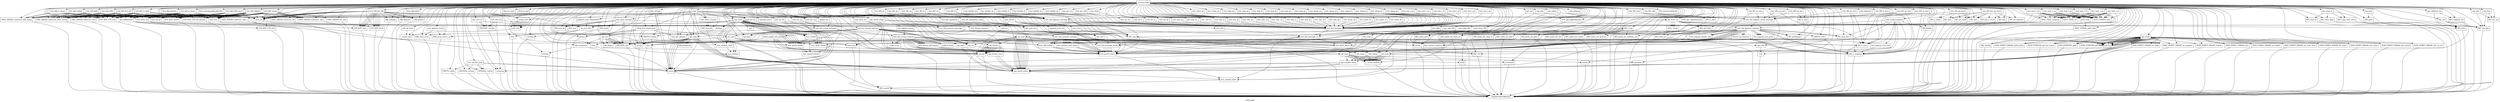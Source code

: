 digraph "Call graph" {
	label="Call graph";

	Node0x55f01102ea10 [shape=record,label="{external node}"];
	Node0x55f01102ea10 -> Node0x55f010d85500;
	Node0x55f01102ea10 -> Node0x55f010df8c40;
	Node0x55f01102ea10 -> Node0x55f010df8f50;
	Node0x55f01102ea10 -> Node0x55f010d605a0;
	Node0x55f01102ea10 -> Node0x55f010d605d0;
	Node0x55f01102ea10 -> Node0x55f010d607d0;
	Node0x55f01102ea10 -> Node0x55f010d608b0;
	Node0x55f01102ea10 -> Node0x55f010d608e0;
	Node0x55f01102ea10 -> Node0x55f010dca860;
	Node0x55f01102ea10 -> Node0x55f010dca980;
	Node0x55f01102ea10 -> Node0x55f010dca9b0;
	Node0x55f01102ea10 -> Node0x55f010dcac30;
	Node0x55f01102ea10 -> Node0x55f010dcb170;
	Node0x55f01102ea10 -> Node0x55f010df8fc0;
	Node0x55f01102ea10 -> Node0x55f010dcb210;
	Node0x55f01102ea10 -> Node0x55f010df9060;
	Node0x55f01102ea10 -> Node0x55f010dcaeb0;
	Node0x55f01102ea10 -> Node0x55f010df8ff0;
	Node0x55f01102ea10 -> Node0x55f010df9180;
	Node0x55f01102ea10 -> Node0x55f010d603e0;
	Node0x55f01102ea10 -> Node0x55f010d60530;
	Node0x55f01102ea10 -> Node0x55f010df8c70;
	Node0x55f01102ea10 -> Node0x55f010dcb750;
	Node0x55f01102ea10 -> Node0x55f010df8ee0;
	Node0x55f01102ea10 -> Node0x55f010dca8d0;
	Node0x55f01102ea10 -> Node0x55f010d60640;
	Node0x55f01102ea10 -> Node0x55f010d60800;
	Node0x55f01102ea10 -> Node0x55f010d606f0;
	Node0x55f01102ea10 -> Node0x55f010dcb970;
	Node0x55f01102ea10 -> Node0x55f010d880b0;
	Node0x55f01102ea10 -> Node0x55f010df8d90;
	Node0x55f01102ea10 -> Node0x55f010df8e00;
	Node0x55f01102ea10 -> Node0x55f010d87110;
	Node0x55f01102ea10 -> Node0x55f010dcba70;
	Node0x55f01102ea10 -> Node0x55f010dcbb40;
	Node0x55f01102ea10 -> Node0x55f010dcbbe0;
	Node0x55f01102ea10 -> Node0x55f010dcbc50;
	Node0x55f01102ea10 -> Node0x55f010dcbcc0;
	Node0x55f01102ea10 -> Node0x55f010dcbcf0;
	Node0x55f01102ea10 -> Node0x55f010dcbf50;
	Node0x55f01102ea10 -> Node0x55f010dc47d0;
	Node0x55f01102ea10 -> Node0x55f010dc4840;
	Node0x55f01102ea10 -> Node0x55f010dc48e0;
	Node0x55f01102ea10 -> Node0x55f010dc4980;
	Node0x55f01102ea10 -> Node0x55f010dc4a20;
	Node0x55f01102ea10 -> Node0x55f010dc50b0;
	Node0x55f01102ea10 -> Node0x55f010dc5150;
	Node0x55f01102ea10 -> Node0x55f010dc51f0;
	Node0x55f01102ea10 -> Node0x55f010dc5260;
	Node0x55f01102ea10 -> Node0x55f010dc52d0;
	Node0x55f01102ea10 -> Node0x55f010dc53e0;
	Node0x55f01102ea10 -> Node0x55f010dc5480;
	Node0x55f01102ea10 -> Node0x55f010dc5410;
	Node0x55f01102ea10 -> Node0x55f010dc5590;
	Node0x55f01102ea10 -> Node0x55f010dc55c0;
	Node0x55f01102ea10 -> Node0x55f010dc5670;
	Node0x55f01102ea10 -> Node0x55f010dc57f0;
	Node0x55f01102ea10 -> Node0x55f010dc58f0;
	Node0x55f01102ea10 -> Node0x55f010dc5eb0;
	Node0x55f01102ea10 -> Node0x55f010dc5fc0;
	Node0x55f01102ea10 -> Node0x55f010dc60d0;
	Node0x55f01102ea10 -> Node0x55f010dc5bc0;
	Node0x55f01102ea10 -> Node0x55f010dc6100;
	Node0x55f01102ea10 -> Node0x55f010dcbf80;
	Node0x55f01102ea10 -> Node0x55f010dc5300;
	Node0x55f01102ea10 -> Node0x55f010dc4ac0;
	Node0x55f01102ea10 -> Node0x55f010dc4730;
	Node0x55f01102ea10 -> Node0x55f010dc5990;
	Node0x55f01102ea10 -> Node0x55f010dcbe10;
	Node0x55f01102ea10 -> Node0x55f010dc3f10;
	Node0x55f01102ea10 -> Node0x55f010dc3f40;
	Node0x55f01102ea10 -> Node0x55f010dc40e0;
	Node0x55f01102ea10 -> Node0x55f010dc41c0;
	Node0x55f01102ea10 -> Node0x55f010dc41f0;
	Node0x55f01102ea10 -> Node0x55f010dc4260;
	Node0x55f01102ea10 -> Node0x55f010dc4310;
	Node0x55f01102ea10 -> Node0x55f010dc43b0;
	Node0x55f01102ea10 -> Node0x55f010dc4530;
	Node0x55f01102ea10 -> Node0x55f010dc4560;
	Node0x55f01102ea10 -> Node0x55f010dc7350;
	Node0x55f01102ea10 -> Node0x55f010dc7380;
	Node0x55f01102ea10 -> Node0x55f010d60760;
	Node0x55f01102ea10 -> Node0x55f010dc7550;
	Node0x55f01102ea10 -> Node0x55f010dc75f0;
	Node0x55f01102ea10 -> Node0x55f010dc7690;
	Node0x55f01102ea10 -> Node0x55f010d60450;
	Node0x55f01102ea10 -> Node0x55f010dc7760;
	Node0x55f01102ea10 -> Node0x55f010dc7800;
	Node0x55f01102ea10 -> Node0x55f010dc78a0;
	Node0x55f01102ea10 -> Node0x55f010dc7940;
	Node0x55f01102ea10 -> Node0x55f010dc79e0;
	Node0x55f01102ea10 -> Node0x55f010dc7a80;
	Node0x55f01102ea10 -> Node0x55f010dc7b20;
	Node0x55f01102ea10 -> Node0x55f010dc7bc0;
	Node0x55f01102ea10 -> Node0x55f010dc7c60;
	Node0x55f01102ea10 -> Node0x55f010dc7d00;
	Node0x55f01102ea10 -> Node0x55f010dc7da0;
	Node0x55f01102ea10 -> Node0x55f010dc7e40;
	Node0x55f01102ea10 -> Node0x55f010d7ac40;
	Node0x55f01102ea10 -> Node0x55f010d7ace0;
	Node0x55f01102ea10 -> Node0x55f010d7ad80;
	Node0x55f01102ea10 -> Node0x55f010d7ae20;
	Node0x55f01102ea10 -> Node0x55f010d7aec0;
	Node0x55f01102ea10 -> Node0x55f010d7af60;
	Node0x55f01102ea10 -> Node0x55f010d7b000;
	Node0x55f01102ea10 -> Node0x55f010d7b0a0;
	Node0x55f01102ea10 -> Node0x55f010d7b140;
	Node0x55f01102ea10 -> Node0x55f010d7b1e0;
	Node0x55f01102ea10 -> Node0x55f010d7b280;
	Node0x55f01102ea10 -> Node0x55f010d7b320;
	Node0x55f01102ea10 -> Node0x55f010d7b3c0;
	Node0x55f01102ea10 -> Node0x55f010d7b460;
	Node0x55f01102ea10 -> Node0x55f010d7b500;
	Node0x55f01102ea10 -> Node0x55f010d7b5a0;
	Node0x55f01102ea10 -> Node0x55f010d7b640;
	Node0x55f01102ea10 -> Node0x55f010d7b6e0;
	Node0x55f01102ea10 -> Node0x55f010d7b780;
	Node0x55f01102ea10 -> Node0x55f010d7b820;
	Node0x55f01102ea10 -> Node0x55f010d7b8c0;
	Node0x55f01102ea10 -> Node0x55f010d7b960;
	Node0x55f01102ea10 -> Node0x55f010d7ba00;
	Node0x55f01102ea10 -> Node0x55f010d7baa0;
	Node0x55f01102ea10 -> Node0x55f010d7bb40;
	Node0x55f01102ea10 -> Node0x55f010d7bbe0;
	Node0x55f01102ea10 -> Node0x55f010d7bc80;
	Node0x55f01102ea10 -> Node0x55f010d7bd20;
	Node0x55f01102ea10 -> Node0x55f010d7bdc0;
	Node0x55f01102ea10 -> Node0x55f010d7be60;
	Node0x55f01102ea10 -> Node0x55f010d7bf00;
	Node0x55f01102ea10 -> Node0x55f010df8e70;
	Node0x55f01102ea10 -> Node0x55f010dc6370;
	Node0x55f01102ea10 -> Node0x55f010dc6410;
	Node0x55f01102ea10 -> Node0x55f010df8ce0;
	Node0x55f01102ea10 -> Node0x55f010df91f0;
	Node0x55f01102ea10 -> Node0x55f010dc6510;
	Node0x55f01102ea10 -> Node0x55f010dc65b0;
	Node0x55f01102ea10 -> Node0x55f010dc6770;
	Node0x55f01102ea10 -> Node0x55f010dc67a0;
	Node0x55f01102ea10 -> Node0x55f010dc68e0;
	Node0x55f01102ea10 -> Node0x55f010dc6980;
	Node0x55f01102ea10 -> Node0x55f010dc6ab0;
	Node0x55f01102ea10 -> Node0x55f010d604c0;
	Node0x55f01102ea10 -> Node0x55f010dc6ae0;
	Node0x55f01102ea10 -> Node0x55f010dc6cc0;
	Node0x55f01102ea10 -> Node0x55f010dc6cf0;
	Node0x55f01102ea10 -> Node0x55f010dc6df0;
	Node0x55f01102ea10 -> Node0x55f010dc6f50;
	Node0x55f01102ea10 -> Node0x55f010dc6fc0;
	Node0x55f01102ea10 -> Node0x55f010dc7120;
	Node0x55f01102ea10 -> Node0x55f010dc7150;
	Node0x55f01102ea10 -> Node0x55f010dc7210;
	Node0x55f01102ea10 -> Node0x55f010d7df40;
	Node0x55f01102ea10 -> Node0x55f010d7e040;
	Node0x55f01102ea10 -> Node0x55f010d7e1c0;
	Node0x55f01102ea10 -> Node0x55f010d7e1f0;
	Node0x55f01102ea10 -> Node0x55f010d7e260;
	Node0x55f01102ea10 -> Node0x55f010d7e3b0;
	Node0x55f01102ea10 -> Node0x55f010d7e420;
	Node0x55f01102ea10 -> Node0x55f010d7e570;
	Node0x55f01102ea10 -> Node0x55f010d7e5e0;
	Node0x55f01102ea10 -> Node0x55f010d7e770;
	Node0x55f01102ea10 -> Node0x55f010d7e810;
	Node0x55f01102ea10 -> Node0x55f010d7e880;
	Node0x55f01102ea10 -> Node0x55f010d7e970;
	Node0x55f01102ea10 -> Node0x55f010d7e9a0;
	Node0x55f01102ea10 -> Node0x55f010d7eaa0;
	Node0x55f01102ea10 -> Node0x55f010d7eb40;
	Node0x55f01102ea10 -> Node0x55f010d7ead0;
	Node0x55f01102ea10 -> Node0x55f010d7ecd0;
	Node0x55f01102ea10 -> Node0x55f010d7ef10;
	Node0x55f01102ea10 -> Node0x55f010d7ef80;
	Node0x55f01102ea10 -> Node0x55f010d7efb0;
	Node0x55f01102ea10 -> Node0x55f010d7f060;
	Node0x55f01102ea10 -> Node0x55f010d7f270;
	Node0x55f01102ea10 -> Node0x55f010d7f2e0;
	Node0x55f01102ea10 -> Node0x55f010d7f310;
	Node0x55f01102ea10 -> Node0x55f010d7f540;
	Node0x55f01102ea10 -> Node0x55f010d7f610;
	Node0x55f01102ea10 -> Node0x55f010d7f710;
	Node0x55f01102ea10 -> Node0x55f010d7f740;
	Node0x55f01102ea10 -> Node0x55f010d7f8c0;
	Node0x55f01102ea10 -> Node0x55f010d7fa40;
	Node0x55f01102ea10 -> Node0x55f010d7fbc0;
	Node0x55f01102ea10 -> Node0x55f010d7fd40;
	Node0x55f01102ea10 -> Node0x55f010d7ff30;
	Node0x55f01102ea10 -> Node0x55f010d7ffa0;
	Node0x55f01102ea10 -> Node0x55f010dcbe80;
	Node0x55f01102ea10 -> Node0x55f010dc4cc0;
	Node0x55f01102ea10 -> Node0x55f010d7ffd0;
	Node0x55f01102ea10 -> Node0x55f010d803b0;
	Node0x55f01102ea10 -> Node0x55f010d80420;
	Node0x55f01102ea10 -> Node0x55f010d80b80;
	Node0x55f01102ea10 -> Node0x55f010d80c20;
	Node0x55f01102ea10 -> Node0x55f010d80c90;
	Node0x55f01102ea10 -> Node0x55f010d80d80;
	Node0x55f01102ea10 -> Node0x55f010dc4ef0;
	Node0x55f01102ea10 -> Node0x55f010d80db0;
	Node0x55f01102ea10 -> Node0x55f010d80e70;
	Node0x55f01102ea10 -> Node0x55f010d81060;
	Node0x55f01102ea10 -> Node0x55f010d81110;
	Node0x55f01102ea10 -> Node0x55f010d81140;
	Node0x55f01102ea10 -> Node0x55f010d813c0;
	Node0x55f01102ea10 -> Node0x55f010d813f0;
	Node0x55f01102ea10 -> Node0x55f010d815e0;
	Node0x55f01102ea10 -> Node0x55f010d81610;
	Node0x55f01102ea10 -> Node0x55f010d81800;
	Node0x55f01102ea10 -> Node0x55f010dc4e80;
	Node0x55f01102ea10 -> Node0x55f010d81830;
	Node0x55f01102ea10 -> Node0x55f010d819f0;
	Node0x55f01102ea10 -> Node0x55f010d81a60;
	Node0x55f01102ea10 -> Node0x55f010d81ad0;
	Node0x55f01102ea10 -> Node0x55f010d81b40;
	Node0x55f01102ea10 -> Node0x55f010d81bb0;
	Node0x55f01102ea10 -> Node0x55f010de2930;
	Node0x55f01102ea10 -> Node0x55f010de29a0;
	Node0x55f01102ea10 -> Node0x55f010de2a10;
	Node0x55f01102ea10 -> Node0x55f010de2a80;
	Node0x55f01102ea10 -> Node0x55f010de2af0;
	Node0x55f01102ea10 -> Node0x55f010de3370;
	Node0x55f01102ea10 -> Node0x55f010de33e0;
	Node0x55f01102ea10 -> Node0x55f010de3450;
	Node0x55f01102ea10 -> Node0x55f010de34c0;
	Node0x55f01102ea10 -> Node0x55f010dc4d60;
	Node0x55f01102ea10 -> Node0x55f010de3830;
	Node0x55f01102ea10 -> Node0x55f010de37c0;
	Node0x55f01102ea10 -> Node0x55f010de3910;
	Node0x55f01102ea10 -> Node0x55f010dc4e10;
	Node0x55f01102ea10 -> Node0x55f010de39e0;
	Node0x55f01102ea10 -> Node0x55f010dc6030;
	Node0x55f01102ea10 -> Node0x55f010dc5f20;
	Node0x55f01102ea10 -> Node0x55f010dc4cf0;
	Node0x55f01102ea10 -> Node0x55f010dc5960;
	Node0x55f01102ea10 -> Node0x55f010de3a40;
	Node0x55f01102ea10 -> Node0x55f010de3bd0;
	Node0x55f01102ea10 -> Node0x55f010de3c40;
	Node0x55f01102ea10 -> Node0x55f010dc5e40;
	Node0x55f01102ea10 -> Node0x55f010de3d40;
	Node0x55f01102ea10 -> Node0x55f010dc4f90;
	Node0x55f01102ea10 -> Node0x55f010de3de0;
	Node0x55f01102ea10 -> Node0x55f010dc6240;
	Node0x55f01102ea10 -> Node0x55f010dc46c0;
	Node0x55f01102ea10 -> Node0x55f010de3ee0;
	Node0x55f01102ea10 -> Node0x55f010dc5000;
	Node0x55f01102ea10 -> Node0x55f010de3fe0;
	Node0x55f01102ea10 -> Node0x55f010dc65e0;
	Node0x55f01102ea10 -> Node0x55f010de4380;
	Node0x55f01102ea10 -> Node0x55f010de4a90;
	Node0x55f01102ea10 -> Node0x55f010dc6e90;
	Node0x55f01102ea10 -> Node0x55f010de4c20;
	Node0x55f01102ea10 -> Node0x55f010de4d90;
	Node0x55f01102ea10 -> Node0x55f010de5280;
	Node0x55f01102ea10 -> Node0x55f010dc7060;
	Node0x55f01102ea10 -> Node0x55f010de54d0;
	Node0x55f01102ea10 -> Node0x55f010de5540;
	Node0x55f01102ea10 -> Node0x55f010dc6c50;
	Node0x55f01102ea10 -> Node0x55f010de57b0;
	Node0x55f01102ea10 -> Node0x55f010dc5a00;
	Node0x55f01102ea10 -> Node0x55f010de3b20;
	Node0x55f01102ea10 -> Node0x55f010d7bf70;
	Node0x55f01102ea10 -> Node0x55f010d7c5f0;
	Node0x55f01102ea10 -> Node0x55f010d7c010;
	Node0x55f01102ea10 -> Node0x55f010d7c850;
	Node0x55f01102ea10 -> Node0x55f010d7bfa0;
	Node0x55f01102ea10 -> Node0x55f010d7ca40;
	Node0x55f01102ea10 -> Node0x55f010d7c110;
	Node0x55f01102ea10 -> Node0x55f010d7cae0;
	Node0x55f01102ea10 -> Node0x55f010d7c180;
	Node0x55f01102ea10 -> Node0x55f010d7cc40;
	Node0x55f01102ea10 -> Node0x55f010d7c1f0;
	Node0x55f01102ea10 -> Node0x55f010d7cdc0;
	Node0x55f01102ea10 -> Node0x55f010d7c260;
	Node0x55f01102ea10 -> Node0x55f010d7ced0;
	Node0x55f01102ea10 -> Node0x55f010d7c2d0;
	Node0x55f01102ea10 -> Node0x55f010d7cfc0;
	Node0x55f01102ea10 -> Node0x55f010d7c340;
	Node0x55f01102ea10 -> Node0x55f010d7c660;
	Node0x55f01102ea10 -> Node0x55f010d7d060;
	Node0x55f01102ea10 -> Node0x55f010d7c690;
	Node0x55f01102ea10 -> Node0x55f010d7ce60;
	Node0x55f01102ea10 -> Node0x55f010d7cb80;
	Node0x55f01102ea10 -> Node0x55f010d7c8f0;
	Node0x55f01102ea10 -> Node0x55f010d7c880;
	Node0x55f01102ea10 -> Node0x55f010d7c9a0;
	Node0x55f01102ea10 -> Node0x55f010d7c700;
	Node0x55f01102ea10 -> Node0x55f010d7d2d0;
	Node0x55f010df8c40 [shape=record,label="{test_kdf_get_kdf}"];
	Node0x55f010df8c40 -> Node0x55f010d880b0;
	Node0x55f010df8c40 -> Node0x55f010df8ce0;
	Node0x55f010df8c40 -> Node0x55f010df8c70;
	Node0x55f010df8c40 -> Node0x55f010df8ce0;
	Node0x55f010df8c40 -> Node0x55f010df8d90;
	Node0x55f010df8c40 -> Node0x55f010df8e00;
	Node0x55f010df8c40 -> Node0x55f010df8c70;
	Node0x55f010df8c40 -> Node0x55f010df8ce0;
	Node0x55f010df8c40 -> Node0x55f010df8e70;
	Node0x55f010df8c40 -> Node0x55f010df8ee0;
	Node0x55f010df8c40 -> Node0x55f010df8ee0;
	Node0x55f010df8c40 -> Node0x55f010df8c70;
	Node0x55f010df8c40 -> Node0x55f010df8ce0;
	Node0x55f010df8c40 -> Node0x55f010df8c70;
	Node0x55f010df8c40 -> Node0x55f010df8ce0;
	Node0x55f010df8c40 -> Node0x55f010df8e70;
	Node0x55f010df8c40 -> Node0x55f010df8ee0;
	Node0x55f010df8c40 -> Node0x55f010df8e00;
	Node0x55f010df8c40 -> Node0x55f010df8c70;
	Node0x55f010df8c40 -> Node0x55f010df8ce0;
	Node0x55f010df8c40 -> Node0x55f010df8e70;
	Node0x55f010df8c40 -> Node0x55f010df8ee0;
	Node0x55f010df8c40 -> Node0x55f010df8ee0;
	Node0x55f010d85500 [shape=record,label="{setup_tests}"];
	Node0x55f010d85500 -> Node0x55f010d87110;
	Node0x55f010d85500 -> Node0x55f010d87110;
	Node0x55f010d85500 -> Node0x55f010d87110;
	Node0x55f010d85500 -> Node0x55f010d87110;
	Node0x55f010d85500 -> Node0x55f010d87110;
	Node0x55f010d85500 -> Node0x55f010d87110;
	Node0x55f010d85500 -> Node0x55f010d87110;
	Node0x55f010d85500 -> Node0x55f010d87110;
	Node0x55f010d85500 -> Node0x55f010d87110;
	Node0x55f010d85500 -> Node0x55f010d87110;
	Node0x55f010d85500 -> Node0x55f010d87110;
	Node0x55f010df8f50 [shape=record,label="{test_kdf_tls1_prf}"];
	Node0x55f010df8f50 -> Node0x55f010df8fc0;
	Node0x55f010df8f50 -> Node0x55f010df9060;
	Node0x55f010df8f50 -> Node0x55f010df9060;
	Node0x55f010df8f50 -> Node0x55f010df8ff0;
	Node0x55f010df8f50 -> Node0x55f010df9110;
	Node0x55f010df8f50 -> Node0x55f010df8ce0;
	Node0x55f010df8f50 -> Node0x55f010df9180;
	Node0x55f010df8f50 -> Node0x55f010df91f0;
	Node0x55f010df8f50 -> Node0x55f010d603e0;
	Node0x55f010df8f50 -> Node0x55f010d60450;
	Node0x55f010df8f50 -> Node0x55f010d604c0;
	Node0x55f010df8f50 -> Node0x55f010d60530;
	Node0x55f010d605a0 [shape=record,label="{test_kdf_hkdf}"];
	Node0x55f010d605a0 -> Node0x55f010df8fc0;
	Node0x55f010d605a0 -> Node0x55f010df9060;
	Node0x55f010d605a0 -> Node0x55f010df9060;
	Node0x55f010d605a0 -> Node0x55f010df9060;
	Node0x55f010d605a0 -> Node0x55f010df8ff0;
	Node0x55f010d605a0 -> Node0x55f010df9110;
	Node0x55f010d605a0 -> Node0x55f010df8ce0;
	Node0x55f010d605a0 -> Node0x55f010df9180;
	Node0x55f010d605a0 -> Node0x55f010df91f0;
	Node0x55f010d605a0 -> Node0x55f010d603e0;
	Node0x55f010d605a0 -> Node0x55f010d60450;
	Node0x55f010d605a0 -> Node0x55f010d604c0;
	Node0x55f010d605a0 -> Node0x55f010d60530;
	Node0x55f010dc7800 [shape=record,label="{test_uint_eq}"];
	Node0x55f010dc7800 -> Node0x55f010dc73f0;
	Node0x55f010dc78a0 [shape=record,label="{test_uint_ne}"];
	Node0x55f010dc78a0 -> Node0x55f010dc73f0;
	Node0x55f010dc7940 [shape=record,label="{test_uint_lt}"];
	Node0x55f010dc7940 -> Node0x55f010dc73f0;
	Node0x55f010dc79e0 [shape=record,label="{test_uint_le}"];
	Node0x55f010dc79e0 -> Node0x55f010dc73f0;
	Node0x55f010dc7a80 [shape=record,label="{test_uint_gt}"];
	Node0x55f010dc7a80 -> Node0x55f010dc73f0;
	Node0x55f010dc7b20 [shape=record,label="{test_uint_ge}"];
	Node0x55f010dc7b20 -> Node0x55f010dc73f0;
	Node0x55f010dc7bc0 [shape=record,label="{test_char_eq}"];
	Node0x55f010dc7bc0 -> Node0x55f010dc73f0;
	Node0x55f010dc7c60 [shape=record,label="{test_char_ne}"];
	Node0x55f010dc7c60 -> Node0x55f010dc73f0;
	Node0x55f010dc5260 [shape=record,label="{llvm.va_end}"];
	Node0x55f010dc4f60 [shape=record,label="{check_single_test_params}"];
	Node0x55f010dc4f60 -> Node0x55f010dc52d0;
	Node0x55f010dc4f60 -> Node0x55f010dcbcf0;
	Node0x55f010dc4f60 -> Node0x55f010dc5300;
	Node0x55f010dc4f60 -> Node0x55f010dc5300;
	Node0x55f010dc4f60 -> Node0x55f010dc5300;
	Node0x55f010dc52d0 [shape=record,label="{strcmp}"];
	Node0x55f010dc52d0 -> Node0x55f010d85e30;
	Node0x55f010dc53e0 [shape=record,label="{glue_strings}"];
	Node0x55f010dc53e0 -> Node0x55f010dcaeb0;
	Node0x55f010dc53e0 -> Node0x55f010dc5480;
	Node0x55f010dc53e0 -> Node0x55f010df8ce0;
	Node0x55f010dc53e0 -> Node0x55f010dc5410;
	Node0x55f010dc53e0 -> Node0x55f010dcaeb0;
	Node0x55f010dc5480 [shape=record,label="{CRYPTO_malloc}"];
	Node0x55f010dc5480 -> Node0x55f010d85e30;
	Node0x55f010dc5410 [shape=record,label="{strcpy}"];
	Node0x55f010dc5410 -> Node0x55f010d85e30;
	Node0x55f010dc5590 [shape=record,label="{test_mk_file_path}"];
	Node0x55f010dc5590 -> Node0x55f010dcaeb0;
	Node0x55f010dc5590 -> Node0x55f010dcaeb0;
	Node0x55f010dc5590 -> Node0x55f010dcaeb0;
	Node0x55f010dc5590 -> Node0x55f010dc55c0;
	Node0x55f010dc5590 -> Node0x55f010dc5670;
	Node0x55f010dc5590 -> Node0x55f010dc57f0;
	Node0x55f010dc5590 -> Node0x55f010dc57f0;
	Node0x55f010dc55c0 [shape=record,label="{CRYPTO_zalloc}"];
	Node0x55f010dc55c0 -> Node0x55f010d85e30;
	Node0x55f010dc5670 [shape=record,label="{OPENSSL_strlcpy}"];
	Node0x55f010dc5670 -> Node0x55f010d85e30;
	Node0x55f010dc57f0 [shape=record,label="{OPENSSL_strlcat}"];
	Node0x55f010dc57f0 -> Node0x55f010d85e30;
	Node0x55f010dc58f0 [shape=record,label="{main}"];
	Node0x55f010dc58f0 -> Node0x55f010dc5960;
	Node0x55f010dc58f0 -> Node0x55f010dc5a00;
	Node0x55f010dc58f0 -> Node0x55f010dc5300;
	Node0x55f010dc58f0 -> Node0x55f010dcbc50;
	Node0x55f010dc58f0 -> Node0x55f010d85500;
	Node0x55f010dc58f0 -> Node0x55f010dc4a20;
	Node0x55f010dc58f0 -> Node0x55f010dc5990;
	Node0x55f010dc58f0 -> Node0x55f010dc5bc0;
	Node0x55f010dc58f0 -> Node0x55f010dcbe10;
	Node0x55f010dc58f0 -> Node0x55f010dc4cf0;
	Node0x55f010dc58f0 -> Node0x55f010dc47d0;
	Node0x55f010dc58f0 -> Node0x55f010dc5e40;
	Node0x55f010dc5eb0 [shape=record,label="{test_get_argument_count}"];
	Node0x55f010dc5eb0 -> Node0x55f010dc5f20;
	Node0x55f010dc5fc0 [shape=record,label="{test_get_argument}"];
	Node0x55f010dc5fc0 -> Node0x55f010dc6030;
	Node0x55f010dc5fc0 -> Node0x55f010dc60d0;
	Node0x55f010dc5fc0 -> Node0x55f010dc5f20;
	Node0x55f010dc60d0 [shape=record,label="{OPENSSL_die}"];
	Node0x55f010dc60d0 -> Node0x55f010d85e30;
	Node0x55f010dc5bc0 [shape=record,label="{opt_check_usage}"];
	Node0x55f010dc5bc0 -> Node0x55f010dc6030;
	Node0x55f010dc5bc0 -> Node0x55f010dc5f20;
	Node0x55f010dc5bc0 -> Node0x55f010dc5300;
	Node0x55f010dc5bc0 -> Node0x55f010dc5300;
	Node0x55f010dc6100 [shape=record,label="{opt_printf_stderr}"];
	Node0x55f010dc6100 -> Node0x55f010dc6240;
	Node0x55f010dcbf80 [shape=record,label="{test_printf_stdout}"];
	Node0x55f010dcbf80 -> Node0x55f010dc4f90;
	Node0x55f010d7f270 [shape=record,label="{test_time_t_eq}"];
	Node0x55f010d7f270 -> Node0x55f010d7f2e0;
	Node0x55f010d7f270 -> Node0x55f010d7f2e0;
	Node0x55f010d7f270 -> Node0x55f010d7f310;
	Node0x55f010d7f270 -> Node0x55f010d7f3c0;
	Node0x55f010d7f270 -> Node0x55f010d7f3c0;
	Node0x55f010d7f270 -> Node0x55f010dc73f0;
	Node0x55f010d7f270 -> Node0x55f010d7f540;
	Node0x55f010d7f270 -> Node0x55f010d7f540;
	Node0x55f010d7f2e0 [shape=record,label="{ASN1_TIME_set}"];
	Node0x55f010d7f2e0 -> Node0x55f010d85e30;
	Node0x55f010d7f310 [shape=record,label="{ASN1_TIME_compare}"];
	Node0x55f010d7f310 -> Node0x55f010d85e30;
	Node0x55f010d7f3c0 [shape=record,label="{print_time}"];
	Node0x55f010d7f3c0 -> Node0x55f010d7f610;
	Node0x55f010d7f540 [shape=record,label="{ASN1_STRING_free}"];
	Node0x55f010d7f540 -> Node0x55f010d85e30;
	Node0x55f010d7f610 [shape=record,label="{ASN1_STRING_get0_data}"];
	Node0x55f010d7f610 -> Node0x55f010d85e30;
	Node0x55f010d7f710 [shape=record,label="{test_time_t_ne}"];
	Node0x55f010d7f710 -> Node0x55f010d7f2e0;
	Node0x55f010d7f710 -> Node0x55f010d7f2e0;
	Node0x55f010d7f710 -> Node0x55f010d7f310;
	Node0x55f010d7f710 -> Node0x55f010d7f3c0;
	Node0x55f010d7f710 -> Node0x55f010d7f3c0;
	Node0x55f010d7f710 -> Node0x55f010dc73f0;
	Node0x55f010d7f710 -> Node0x55f010d7f540;
	Node0x55f010d7f710 -> Node0x55f010d7f540;
	Node0x55f010d7f740 [shape=record,label="{test_time_t_gt}"];
	Node0x55f010d7f740 -> Node0x55f010d7f2e0;
	Node0x55f010d7f740 -> Node0x55f010d7f2e0;
	Node0x55f010d7f740 -> Node0x55f010d7f310;
	Node0x55f010d7f740 -> Node0x55f010d7f3c0;
	Node0x55f010d7f740 -> Node0x55f010d7f3c0;
	Node0x55f010d7f740 -> Node0x55f010dc73f0;
	Node0x55f010d7f740 -> Node0x55f010d7f540;
	Node0x55f010d7f740 -> Node0x55f010d7f540;
	Node0x55f010dcbbe0 [shape=record,label="{subtest_level}"];
	Node0x55f010dcbc50 [shape=record,label="{setup_test_framework}"];
	Node0x55f010dcbc50 -> Node0x55f010dcbcc0;
	Node0x55f010dcbc50 -> Node0x55f010dcbcc0;
	Node0x55f010dcbc50 -> Node0x55f010dcbcf0;
	Node0x55f010dcbc50 -> Node0x55f010dcbcf0;
	Node0x55f010dcbc50 -> Node0x55f010dcbda0;
	Node0x55f010dcbc50 -> Node0x55f010dcbe10;
	Node0x55f010dcbc50 -> Node0x55f010dcbe80;
	Node0x55f010dcbcf0 [shape=record,label="{atoi}"];
	Node0x55f010dcbcf0 -> Node0x55f010d85e30;
	Node0x55f010dcbda0 [shape=record,label="{set_seed}"];
	Node0x55f010dcbda0 -> Node0x55f010dcbf50;
	Node0x55f010dcbda0 -> Node0x55f010dcbbe0;
	Node0x55f010dcbda0 -> Node0x55f010dcbf80;
	Node0x55f010dcbda0 -> Node0x55f010dc46c0;
	Node0x55f010dcbda0 -> Node0x55f010dc4730;
	Node0x55f010dcbf50 [shape=record,label="{time}"];
	Node0x55f010dcbf50 -> Node0x55f010d85e30;
	Node0x55f010dc47d0 [shape=record,label="{pulldown_test_framework}"];
	Node0x55f010dc47d0 -> Node0x55f010dc4840;
	Node0x55f010dc4840 [shape=record,label="{set_test_title}"];
	Node0x55f010dc4840 -> Node0x55f010dc48e0;
	Node0x55f010dc4840 -> Node0x55f010dc4980;
	Node0x55f010dc48e0 [shape=record,label="{free}"];
	Node0x55f010dc48e0 -> Node0x55f010d85e30;
	Node0x55f010dc4980 [shape=record,label="{strdup}"];
	Node0x55f010dc4980 -> Node0x55f010d85e30;
	Node0x55f010dc4a20 [shape=record,label="{run_tests}"];
	Node0x55f010dc4a20 -> Node0x55f010dc4a90;
	Node0x55f010dc4a20 -> Node0x55f010dcbf80;
	Node0x55f010dc4a20 -> Node0x55f010dcbf80;
	Node0x55f010dc4a20 -> Node0x55f010dcbf80;
	Node0x55f010dc4a20 -> Node0x55f010dc46c0;
	Node0x55f010dc4a20 -> Node0x55f010dc4ac0;
	Node0x55f010dc4a20 -> Node0x55f010dcbf80;
	Node0x55f010dc4a20 -> Node0x55f010dcbf80;
	Node0x55f010dc4a20 -> Node0x55f010dc46c0;
	Node0x55f010dc4a20 -> Node0x55f010dc4840;
	Node0x55f010dc4a20 -> Node0x55f010d85e30;
	Node0x55f010dc4a20 -> Node0x55f010dc4b70;
	Node0x55f010dc4a20 -> Node0x55f010dc4be0;
	Node0x55f010dc4a20 -> Node0x55f010dcbf80;
	Node0x55f010dc4a20 -> Node0x55f010dcbf80;
	Node0x55f010dc4a20 -> Node0x55f010dc46c0;
	Node0x55f010dc4a20 -> Node0x55f010dc4ac0;
	Node0x55f010dc4a20 -> Node0x55f010dc4c50;
	Node0x55f010dc4a20 -> Node0x55f010dc4840;
	Node0x55f010dc4a20 -> Node0x55f010d85e30;
	Node0x55f010dc4a20 -> Node0x55f010dc4be0;
	Node0x55f010dc4a20 -> Node0x55f010dc4b70;
	Node0x55f010dc4a20 -> Node0x55f010dc4b70;
	Node0x55f010dc4a20 -> Node0x55f010dc4b70;
	Node0x55f010dc4a90 [shape=record,label="{process_shared_options}"];
	Node0x55f010dc4a90 -> Node0x55f010dc4cc0;
	Node0x55f010dc4a90 -> Node0x55f010dc4d60;
	Node0x55f010dc4a90 -> Node0x55f010dcbe10;
	Node0x55f010dc4a90 -> Node0x55f010dc4cf0;
	Node0x55f010dc4a90 -> Node0x55f010dc4e10;
	Node0x55f010dc4a90 -> Node0x55f010dc4e80;
	Node0x55f010dc4a90 -> Node0x55f010dc4e10;
	Node0x55f010dc4a90 -> Node0x55f010dc4e80;
	Node0x55f010dc4a90 -> Node0x55f010dc4ef0;
	Node0x55f010dc4a90 -> Node0x55f010dc4e80;
	Node0x55f010dc4a90 -> Node0x55f010dc4ef0;
	Node0x55f010dc4a90 -> Node0x55f010dc4e80;
	Node0x55f010dc4a90 -> Node0x55f010dc4ef0;
	Node0x55f010dc4a90 -> Node0x55f010dcbda0;
	Node0x55f010dc4a90 -> Node0x55f010dc4f60;
	Node0x55f010dc4b70 [shape=record,label="{test_verdict}"];
	Node0x55f010dc4b70 -> Node0x55f010dc46c0;
	Node0x55f010dc4b70 -> Node0x55f010dc5000;
	Node0x55f010dc4b70 -> Node0x55f010dcbf80;
	Node0x55f010dc4b70 -> Node0x55f010dc4f90;
	Node0x55f010dc4b70 -> Node0x55f010dcbf80;
	Node0x55f010dc4b70 -> Node0x55f010dcbf80;
	Node0x55f010dc4b70 -> Node0x55f010dc46c0;
	Node0x55f010dc4be0 [shape=record,label="{finalize}"];
	Node0x55f010dc4be0 -> Node0x55f010dc50b0;
	Node0x55f010dc4be0 -> Node0x55f010dc5150;
	Node0x55f010dc4c50 [shape=record,label="{gcd}"];
	Node0x55f010dc50b0 [shape=record,label="{ERR_clear_error}"];
	Node0x55f010dc50b0 -> Node0x55f010d85e30;
	Node0x55f010dc5150 [shape=record,label="{ERR_print_errors_cb}"];
	Node0x55f010dc5150 -> Node0x55f010d85e30;
	Node0x55f010dc51f0 [shape=record,label="{llvm.va_start}"];
	Node0x55f010d7e3b0 [shape=record,label="{test_BN_lt_zero}"];
	Node0x55f010d7e3b0 -> Node0x55f010d7e040;
	Node0x55f010d7e3b0 -> Node0x55f010dc6fc0;
	Node0x55f010d7e3b0 -> Node0x55f010dc7060;
	Node0x55f010d7e420 [shape=record,label="{test_BN_le}"];
	Node0x55f010d7e420 -> Node0x55f010dc6df0;
	Node0x55f010d7e420 -> Node0x55f010dc6e90;
	Node0x55f010d7e570 [shape=record,label="{test_BN_le_zero}"];
	Node0x55f010d7e570 -> Node0x55f010d7e040;
	Node0x55f010d7e570 -> Node0x55f010dc6fc0;
	Node0x55f010d7e570 -> Node0x55f010dc7060;
	Node0x55f010d7e5e0 [shape=record,label="{test_BN_eq_one}"];
	Node0x55f010d7e5e0 -> Node0x55f010d7e770;
	Node0x55f010d7e5e0 -> Node0x55f010dc7060;
	Node0x55f010d7e770 [shape=record,label="{BN_is_one}"];
	Node0x55f010d7e770 -> Node0x55f010d85e30;
	Node0x55f010d7e810 [shape=record,label="{test_BN_odd}"];
	Node0x55f010d7e810 -> Node0x55f010d7e880;
	Node0x55f010d7e810 -> Node0x55f010dc7060;
	Node0x55f010d7e880 [shape=record,label="{BN_is_odd}"];
	Node0x55f010d7e880 -> Node0x55f010d85e30;
	Node0x55f010d7e970 [shape=record,label="{test_BN_even}"];
	Node0x55f010d7e970 -> Node0x55f010d7e880;
	Node0x55f010d7e970 -> Node0x55f010dc7060;
	Node0x55f010d7e9a0 [shape=record,label="{test_BN_eq_word}"];
	Node0x55f010d7e9a0 -> Node0x55f010d7eaa0;
	Node0x55f010d7e9a0 -> Node0x55f010d7eb40;
	Node0x55f010d7e9a0 -> Node0x55f010d7ead0;
	Node0x55f010d7e9a0 -> Node0x55f010dc6e90;
	Node0x55f010d7e9a0 -> Node0x55f010d7ecd0;
	Node0x55f010d7eaa0 [shape=record,label="{BN_is_word}"];
	Node0x55f010d7eaa0 -> Node0x55f010d85e30;
	Node0x55f010d7eb40 [shape=record,label="{BN_new}"];
	Node0x55f010d7eb40 -> Node0x55f010d85e30;
	Node0x55f010d7ead0 [shape=record,label="{BN_set_word}"];
	Node0x55f010d7ead0 -> Node0x55f010d85e30;
	Node0x55f010d7ecd0 [shape=record,label="{BN_free}"];
	Node0x55f010d7ecd0 -> Node0x55f010d85e30;
	Node0x55f010d7ef10 [shape=record,label="{test_BN_abs_eq_word}"];
	Node0x55f010d7ef10 -> Node0x55f010d7ef80;
	Node0x55f010d7ef10 -> Node0x55f010d7eb40;
	Node0x55f010d7ef10 -> Node0x55f010d7efb0;
	Node0x55f010d7ef10 -> Node0x55f010d7f060;
	Node0x55f010d7ef10 -> Node0x55f010d7ead0;
	Node0x55f010d7ef10 -> Node0x55f010dc6e90;
	Node0x55f010d7ef10 -> Node0x55f010d7ecd0;
	Node0x55f010d7ef10 -> Node0x55f010d7ecd0;
	Node0x55f010d7ef80 [shape=record,label="{BN_abs_is_word}"];
	Node0x55f010d7ef80 -> Node0x55f010d85e30;
	Node0x55f010d7efb0 [shape=record,label="{BN_dup}"];
	Node0x55f010d7efb0 -> Node0x55f010d85e30;
	Node0x55f010d7f060 [shape=record,label="{BN_set_negative}"];
	Node0x55f010d7f060 -> Node0x55f010d85e30;
	Node0x55f010d605d0 [shape=record,label="{test_kdf_pbkdf2}"];
	Node0x55f010d605d0 -> Node0x55f010df9060;
	Node0x55f010d605d0 -> Node0x55f010df9060;
	Node0x55f010d605d0 -> Node0x55f010d60640;
	Node0x55f010d605d0 -> Node0x55f010df8fc0;
	Node0x55f010d605d0 -> Node0x55f010d606f0;
	Node0x55f010d605d0 -> Node0x55f010df8ff0;
	Node0x55f010d605d0 -> Node0x55f010df9110;
	Node0x55f010d605d0 -> Node0x55f010df8ce0;
	Node0x55f010d605d0 -> Node0x55f010df9180;
	Node0x55f010d605d0 -> Node0x55f010df91f0;
	Node0x55f010d605d0 -> Node0x55f010d603e0;
	Node0x55f010d605d0 -> Node0x55f010d60450;
	Node0x55f010d605d0 -> Node0x55f010d604c0;
	Node0x55f010d605d0 -> Node0x55f010df9180;
	Node0x55f010d605d0 -> Node0x55f010df91f0;
	Node0x55f010d605d0 -> Node0x55f010d603e0;
	Node0x55f010d605d0 -> Node0x55f010d60760;
	Node0x55f010d605d0 -> Node0x55f010d603e0;
	Node0x55f010d605d0 -> Node0x55f010d60760;
	Node0x55f010d605d0 -> Node0x55f010d60530;
	Node0x55f010d607d0 [shape=record,label="{test_kdf_scrypt}"];
	Node0x55f010d607d0 -> Node0x55f010df9060;
	Node0x55f010d607d0 -> Node0x55f010df9060;
	Node0x55f010d607d0 -> Node0x55f010d60640;
	Node0x55f010d607d0 -> Node0x55f010d60640;
	Node0x55f010d607d0 -> Node0x55f010d60640;
	Node0x55f010d607d0 -> Node0x55f010d60640;
	Node0x55f010d607d0 -> Node0x55f010df8ff0;
	Node0x55f010d607d0 -> Node0x55f010df9110;
	Node0x55f010d607d0 -> Node0x55f010df8ce0;
	Node0x55f010d607d0 -> Node0x55f010df9180;
	Node0x55f010d607d0 -> Node0x55f010df91f0;
	Node0x55f010d607d0 -> Node0x55f010d60800;
	Node0x55f010d607d0 -> Node0x55f010df91f0;
	Node0x55f010d607d0 -> Node0x55f010df9180;
	Node0x55f010d607d0 -> Node0x55f010df91f0;
	Node0x55f010d607d0 -> Node0x55f010d603e0;
	Node0x55f010d607d0 -> Node0x55f010d60450;
	Node0x55f010d607d0 -> Node0x55f010d604c0;
	Node0x55f010d607d0 -> Node0x55f010d60530;
	Node0x55f010d608b0 [shape=record,label="{test_kdf_ss_hash}"];
	Node0x55f010d608b0 -> Node0x55f010df8fc0;
	Node0x55f010d608b0 -> Node0x55f010df9060;
	Node0x55f010d608b0 -> Node0x55f010df9060;
	Node0x55f010d608b0 -> Node0x55f010df8ff0;
	Node0x55f010d608b0 -> Node0x55f010df9110;
	Node0x55f010d608b0 -> Node0x55f010df8ce0;
	Node0x55f010d608b0 -> Node0x55f010df9180;
	Node0x55f010d608b0 -> Node0x55f010df91f0;
	Node0x55f010d608b0 -> Node0x55f010d603e0;
	Node0x55f010d608b0 -> Node0x55f010d60450;
	Node0x55f010d608b0 -> Node0x55f010d604c0;
	Node0x55f010d608b0 -> Node0x55f010d60530;
	Node0x55f010d608e0 [shape=record,label="{test_kdf_ss_hmac}"];
	Node0x55f010d608e0 -> Node0x55f010df8fc0;
	Node0x55f010d608e0 -> Node0x55f010df8fc0;
	Node0x55f010d608e0 -> Node0x55f010df9060;
	Node0x55f010d608e0 -> Node0x55f010df9060;
	Node0x55f010d608e0 -> Node0x55f010df9060;
	Node0x55f010d608e0 -> Node0x55f010df8ff0;
	Node0x55f010d608e0 -> Node0x55f010df9110;
	Node0x55f010d608e0 -> Node0x55f010df8ce0;
	Node0x55f010d608e0 -> Node0x55f010df9180;
	Node0x55f010d608e0 -> Node0x55f010df91f0;
	Node0x55f010d608e0 -> Node0x55f010d603e0;
	Node0x55f010d608e0 -> Node0x55f010d60450;
	Node0x55f010d608e0 -> Node0x55f010d604c0;
	Node0x55f010d608e0 -> Node0x55f010d60530;
	Node0x55f010dca860 [shape=record,label="{test_kdf_ss_kmac}"];
	Node0x55f010dca860 -> Node0x55f010df8fc0;
	Node0x55f010dca860 -> Node0x55f010df9060;
	Node0x55f010dca860 -> Node0x55f010df9060;
	Node0x55f010dca860 -> Node0x55f010df9060;
	Node0x55f010dca860 -> Node0x55f010dca8d0;
	Node0x55f010dca860 -> Node0x55f010df8ff0;
	Node0x55f010dca860 -> Node0x55f010df9110;
	Node0x55f010dca860 -> Node0x55f010df8ce0;
	Node0x55f010dca860 -> Node0x55f010df9180;
	Node0x55f010dca860 -> Node0x55f010df91f0;
	Node0x55f010dca860 -> Node0x55f010d603e0;
	Node0x55f010dca860 -> Node0x55f010d60450;
	Node0x55f010dca860 -> Node0x55f010d604c0;
	Node0x55f010dca860 -> Node0x55f010d60530;
	Node0x55f010dcbcc0 [shape=record,label="{getenv}"];
	Node0x55f010dcbcc0 -> Node0x55f010d85e30;
	Node0x55f010dca980 [shape=record,label="{test_kdf_sshkdf}"];
	Node0x55f010dca980 -> Node0x55f010df8fc0;
	Node0x55f010dca980 -> Node0x55f010df9060;
	Node0x55f010dca980 -> Node0x55f010df9060;
	Node0x55f010dca980 -> Node0x55f010df9060;
	Node0x55f010dca980 -> Node0x55f010df8fc0;
	Node0x55f010dca980 -> Node0x55f010df8ff0;
	Node0x55f010dca980 -> Node0x55f010df9110;
	Node0x55f010dca980 -> Node0x55f010df8ce0;
	Node0x55f010dca980 -> Node0x55f010df9180;
	Node0x55f010dca980 -> Node0x55f010df91f0;
	Node0x55f010dca980 -> Node0x55f010d603e0;
	Node0x55f010dca980 -> Node0x55f010d60450;
	Node0x55f010dca980 -> Node0x55f010d604c0;
	Node0x55f010dca980 -> Node0x55f010d60530;
	Node0x55f010dca9b0 [shape=record,label="{test_kdf_x963}"];
	Node0x55f010dca9b0 -> Node0x55f010df8fc0;
	Node0x55f010dca9b0 -> Node0x55f010df9060;
	Node0x55f010dca9b0 -> Node0x55f010df9060;
	Node0x55f010dca9b0 -> Node0x55f010df8ff0;
	Node0x55f010dca9b0 -> Node0x55f010df9110;
	Node0x55f010dca9b0 -> Node0x55f010df8ce0;
	Node0x55f010dca9b0 -> Node0x55f010df9180;
	Node0x55f010dca9b0 -> Node0x55f010df91f0;
	Node0x55f010dca9b0 -> Node0x55f010d603e0;
	Node0x55f010dca9b0 -> Node0x55f010d60450;
	Node0x55f010dca9b0 -> Node0x55f010d604c0;
	Node0x55f010dca9b0 -> Node0x55f010d60530;
	Node0x55f010dcac30 [shape=record,label="{test_kdf_x942_asn1}"];
	Node0x55f010dcac30 -> Node0x55f010df8fc0;
	Node0x55f010dcac30 -> Node0x55f010df9060;
	Node0x55f010dcac30 -> Node0x55f010dcaeb0;
	Node0x55f010dcac30 -> Node0x55f010df8fc0;
	Node0x55f010dcac30 -> Node0x55f010df8ff0;
	Node0x55f010dcac30 -> Node0x55f010df9110;
	Node0x55f010dcac30 -> Node0x55f010df8ce0;
	Node0x55f010dcac30 -> Node0x55f010df9180;
	Node0x55f010dcac30 -> Node0x55f010df91f0;
	Node0x55f010dcac30 -> Node0x55f010d603e0;
	Node0x55f010dcac30 -> Node0x55f010d60450;
	Node0x55f010dcac30 -> Node0x55f010d604c0;
	Node0x55f010dcac30 -> Node0x55f010d60530;
	Node0x55f010dcb170 [shape=record,label="{llvm.dbg.declare}"];
	Node0x55f010df8fc0 [shape=record,label="{OSSL_PARAM_construct_utf8_string}"];
	Node0x55f010df8fc0 -> Node0x55f010d85e30;
	Node0x55f010dcb210 [shape=record,label="{llvm.memcpy.p0i8.p0i8.i64}"];
	Node0x55f010df9060 [shape=record,label="{OSSL_PARAM_construct_octet_string}"];
	Node0x55f010df9060 -> Node0x55f010d85e30;
	Node0x55f010dcaeb0 [shape=record,label="{strlen}"];
	Node0x55f010dcaeb0 -> Node0x55f010d85e30;
	Node0x55f010df8ff0 [shape=record,label="{OSSL_PARAM_construct_end}"];
	Node0x55f010df8ff0 -> Node0x55f010d85e30;
	Node0x55f010df9110 [shape=record,label="{get_kdfbyname}"];
	Node0x55f010df9110 -> Node0x55f010df8c70;
	Node0x55f010df9110 -> Node0x55f010dcb750;
	Node0x55f010df9110 -> Node0x55f010df8ee0;
	Node0x55f010df9180 [shape=record,label="{EVP_KDF_CTX_set_params}"];
	Node0x55f010df9180 -> Node0x55f010d85e30;
	Node0x55f010d603e0 [shape=record,label="{EVP_KDF_derive}"];
	Node0x55f010d603e0 -> Node0x55f010d85e30;
	Node0x55f010d60530 [shape=record,label="{EVP_KDF_CTX_free}"];
	Node0x55f010d60530 -> Node0x55f010d85e30;
	Node0x55f010df8c70 [shape=record,label="{EVP_KDF_fetch}"];
	Node0x55f010df8c70 -> Node0x55f010d85e30;
	Node0x55f010dcb750 [shape=record,label="{EVP_KDF_CTX_new}"];
	Node0x55f010dcb750 -> Node0x55f010d85e30;
	Node0x55f010df8ee0 [shape=record,label="{EVP_KDF_free}"];
	Node0x55f010df8ee0 -> Node0x55f010d85e30;
	Node0x55f010dca8d0 [shape=record,label="{OSSL_PARAM_construct_size_t}"];
	Node0x55f010dca8d0 -> Node0x55f010d85e30;
	Node0x55f010d60640 [shape=record,label="{OSSL_PARAM_construct_uint}"];
	Node0x55f010d60640 -> Node0x55f010d85e30;
	Node0x55f010d60800 [shape=record,label="{OSSL_PARAM_set_uint}"];
	Node0x55f010d60800 -> Node0x55f010d85e30;
	Node0x55f010d606f0 [shape=record,label="{OSSL_PARAM_construct_int}"];
	Node0x55f010d606f0 -> Node0x55f010d85e30;
	Node0x55f010dcb970 [shape=record,label="{llvm.dbg.label}"];
	Node0x55f010d880b0 [shape=record,label="{OBJ_nid2obj}"];
	Node0x55f010d880b0 -> Node0x55f010d85e30;
	Node0x55f010df8d90 [shape=record,label="{OBJ_obj2nid}"];
	Node0x55f010df8d90 -> Node0x55f010d85e30;
	Node0x55f010df8e00 [shape=record,label="{OBJ_nid2sn}"];
	Node0x55f010df8e00 -> Node0x55f010d85e30;
	Node0x55f010d87110 [shape=record,label="{add_test}"];
	Node0x55f010d87110 -> Node0x55f010dcba70;
	Node0x55f010dcba70 [shape=record,label="{__assert_fail}"];
	Node0x55f010dcba70 -> Node0x55f010d85e30;
	Node0x55f010dcbb40 [shape=record,label="{add_all_tests}"];
	Node0x55f010dcbb40 -> Node0x55f010dcba70;
	Node0x55f010dc5300 [shape=record,label="{test_printf_stderr}"];
	Node0x55f010dc5300 -> Node0x55f010dc6240;
	Node0x55f010dc4ac0 [shape=record,label="{test_random}"];
	Node0x55f010dc4730 [shape=record,label="{test_random_seed}"];
	Node0x55f010dc4730 -> Node0x55f010dc4ac0;
	Node0x55f010dc5990 [shape=record,label="{cleanup_tests}"];
	Node0x55f010dcbe10 [shape=record,label="{test_get_options}"];
	Node0x55f010dc3f10 [shape=record,label="{test_fail_message_prefix}"];
	Node0x55f010dc3f10 -> Node0x55f010dc5300;
	Node0x55f010dc3f10 -> Node0x55f010dc5300;
	Node0x55f010dc3f10 -> Node0x55f010dc5300;
	Node0x55f010dc3f10 -> Node0x55f010dc5300;
	Node0x55f010dc3f10 -> Node0x55f010dc5300;
	Node0x55f010dc3f10 -> Node0x55f010dc5300;
	Node0x55f010dc3f40 [shape=record,label="{test_info_c90}"];
	Node0x55f010dc3f40 -> Node0x55f010dc4080;
	Node0x55f010dc4080 [shape=record,label="{test_fail_message_va}"];
	Node0x55f010dc4080 -> Node0x55f010dc3f10;
	Node0x55f010dc4080 -> Node0x55f010dc6240;
	Node0x55f010dc4080 -> Node0x55f010dc5300;
	Node0x55f010dc4080 -> Node0x55f010dc5000;
	Node0x55f010dc40e0 [shape=record,label="{test_info}"];
	Node0x55f010dc40e0 -> Node0x55f010dc4080;
	Node0x55f010dc41c0 [shape=record,label="{test_error_c90}"];
	Node0x55f010dc41c0 -> Node0x55f010dc4080;
	Node0x55f010dc41c0 -> Node0x55f010dc5300;
	Node0x55f010dc41f0 [shape=record,label="{test_error}"];
	Node0x55f010dc41f0 -> Node0x55f010dc4080;
	Node0x55f010dc41f0 -> Node0x55f010dc5300;
	Node0x55f010dc4260 [shape=record,label="{test_perror}"];
	Node0x55f010dc4260 -> Node0x55f010dc4310;
	Node0x55f010dc4260 -> Node0x55f010dc43b0;
	Node0x55f010dc4260 -> Node0x55f010dc41f0;
	Node0x55f010dc4310 [shape=record,label="{__errno_location}"];
	Node0x55f010dc4310 -> Node0x55f010d85e30;
	Node0x55f010dc43b0 [shape=record,label="{strerror}"];
	Node0x55f010dc43b0 -> Node0x55f010d85e30;
	Node0x55f010dc4530 [shape=record,label="{test_note}"];
	Node0x55f010dc4530 -> Node0x55f010dc6240;
	Node0x55f010dc4530 -> Node0x55f010dc5300;
	Node0x55f010dc4530 -> Node0x55f010dc5000;
	Node0x55f010dc4560 [shape=record,label="{test_skip}"];
	Node0x55f010dc4560 -> Node0x55f010dc4080;
	Node0x55f010d7bdc0 [shape=record,label="{test_double_le}"];
	Node0x55f010d7bdc0 -> Node0x55f010dc73f0;
	Node0x55f010d7be60 [shape=record,label="{test_double_gt}"];
	Node0x55f010d7be60 -> Node0x55f010dc73f0;
	Node0x55f010d7bf00 [shape=record,label="{test_double_ge}"];
	Node0x55f010d7bf00 -> Node0x55f010dc73f0;
	Node0x55f010df8e70 [shape=record,label="{test_ptr_eq}"];
	Node0x55f010df8e70 -> Node0x55f010dc73f0;
	Node0x55f010dc6370 [shape=record,label="{test_ptr_ne}"];
	Node0x55f010dc6370 -> Node0x55f010dc73f0;
	Node0x55f010dc6410 [shape=record,label="{test_ptr_null}"];
	Node0x55f010dc6410 -> Node0x55f010dc73f0;
	Node0x55f010df8ce0 [shape=record,label="{test_ptr}"];
	Node0x55f010df8ce0 -> Node0x55f010dc73f0;
	Node0x55f010df91f0 [shape=record,label="{test_true}"];
	Node0x55f010df91f0 -> Node0x55f010dc73f0;
	Node0x55f010dc7350 [shape=record,label="{test_skip_c90}"];
	Node0x55f010dc7350 -> Node0x55f010dc4080;
	Node0x55f010dc7350 -> Node0x55f010dc5300;
	Node0x55f010dc7380 [shape=record,label="{test_openssl_errors}"];
	Node0x55f010dc7380 -> Node0x55f010dc5150;
	Node0x55f010dc7380 -> Node0x55f010dc50b0;
	Node0x55f010d60760 [shape=record,label="{test_int_eq}"];
	Node0x55f010d60760 -> Node0x55f010dc73f0;
	Node0x55f010dc73f0 [shape=record,label="{test_fail_message}"];
	Node0x55f010dc73f0 -> Node0x55f010dc4080;
	Node0x55f010dc7550 [shape=record,label="{test_int_ne}"];
	Node0x55f010dc7550 -> Node0x55f010dc73f0;
	Node0x55f010dc75f0 [shape=record,label="{test_int_lt}"];
	Node0x55f010dc75f0 -> Node0x55f010dc73f0;
	Node0x55f010dc7690 [shape=record,label="{test_int_le}"];
	Node0x55f010dc7690 -> Node0x55f010dc73f0;
	Node0x55f010d60450 [shape=record,label="{test_int_gt}"];
	Node0x55f010d60450 -> Node0x55f010dc73f0;
	Node0x55f010dc7760 [shape=record,label="{test_int_ge}"];
	Node0x55f010dc7760 -> Node0x55f010dc73f0;
	Node0x55f010d7fbc0 [shape=record,label="{test_time_t_le}"];
	Node0x55f010d7fbc0 -> Node0x55f010d7f2e0;
	Node0x55f010d7fbc0 -> Node0x55f010d7f2e0;
	Node0x55f010d7fbc0 -> Node0x55f010d7f310;
	Node0x55f010d7fbc0 -> Node0x55f010d7f3c0;
	Node0x55f010d7fbc0 -> Node0x55f010d7f3c0;
	Node0x55f010d7fbc0 -> Node0x55f010dc73f0;
	Node0x55f010d7fbc0 -> Node0x55f010d7f540;
	Node0x55f010d7fbc0 -> Node0x55f010d7f540;
	Node0x55f010d7fd40 [shape=record,label="{opt_progname}"];
	Node0x55f010d7fd40 -> Node0x55f010dcaeb0;
	Node0x55f010d7fd40 -> Node0x55f010d7ff30;
	Node0x55f010d7ff30 [shape=record,label="{strncpy}"];
	Node0x55f010d7ff30 -> Node0x55f010d85e30;
	Node0x55f010d7ffa0 [shape=record,label="{opt_getprog}"];
	Node0x55f010dcbe80 [shape=record,label="{opt_init}"];
	Node0x55f010dcbe80 -> Node0x55f010dc4cc0;
	Node0x55f010dcbe80 -> Node0x55f010d7fd40;
	Node0x55f010dcbe80 -> Node0x55f010dc60d0;
	Node0x55f010dcbe80 -> Node0x55f010dc60d0;
	Node0x55f010dcbe80 -> Node0x55f010dc60d0;
	Node0x55f010dcbe80 -> Node0x55f010dc52d0;
	Node0x55f010dcbe80 -> Node0x55f010dc60d0;
	Node0x55f010dcbe80 -> Node0x55f010dc60d0;
	Node0x55f010dcbe80 -> Node0x55f010dc60d0;
	Node0x55f010dc4cc0 [shape=record,label="{opt_begin}"];
	Node0x55f010d7ffd0 [shape=record,label="{opt_format_error}"];
	Node0x55f010d7ffd0 -> Node0x55f010dc6100;
	Node0x55f010d7ffd0 -> Node0x55f010dc6100;
	Node0x55f010d7ffd0 -> Node0x55f010dc6100;
	Node0x55f010d803b0 [shape=record,label="{opt_format}"];
	Node0x55f010d803b0 -> Node0x55f010d7ffd0;
	Node0x55f010d803b0 -> Node0x55f010d7ffd0;
	Node0x55f010d803b0 -> Node0x55f010d7ffd0;
	Node0x55f010d803b0 -> Node0x55f010dc52d0;
	Node0x55f010d803b0 -> Node0x55f010dc52d0;
	Node0x55f010d803b0 -> Node0x55f010d7ffd0;
	Node0x55f010d803b0 -> Node0x55f010d7ffd0;
	Node0x55f010d803b0 -> Node0x55f010d7ffd0;
	Node0x55f010d803b0 -> Node0x55f010d7ffd0;
	Node0x55f010d803b0 -> Node0x55f010d7ffd0;
	Node0x55f010d803b0 -> Node0x55f010d7ffd0;
	Node0x55f010d803b0 -> Node0x55f010dc52d0;
	Node0x55f010d803b0 -> Node0x55f010dc52d0;
	Node0x55f010d803b0 -> Node0x55f010d7ffd0;
	Node0x55f010d803b0 -> Node0x55f010dc52d0;
	Node0x55f010d803b0 -> Node0x55f010dc52d0;
	Node0x55f010d803b0 -> Node0x55f010d7ffd0;
	Node0x55f010d803b0 -> Node0x55f010dc52d0;
	Node0x55f010d803b0 -> Node0x55f010dc52d0;
	Node0x55f010d803b0 -> Node0x55f010dc52d0;
	Node0x55f010d803b0 -> Node0x55f010dc52d0;
	Node0x55f010d803b0 -> Node0x55f010d7ffd0;
	Node0x55f010d80420 [shape=record,label="{opt_cipher}"];
	Node0x55f010d80420 -> Node0x55f010d80b80;
	Node0x55f010d80420 -> Node0x55f010dc6100;
	Node0x55f010d80b80 [shape=record,label="{EVP_get_cipherbyname}"];
	Node0x55f010d80b80 -> Node0x55f010d85e30;
	Node0x55f010d80c20 [shape=record,label="{opt_md}"];
	Node0x55f010d80c20 -> Node0x55f010d80c90;
	Node0x55f010d80c20 -> Node0x55f010dc6100;
	Node0x55f010d80c90 [shape=record,label="{EVP_get_digestbyname}"];
	Node0x55f010d80c90 -> Node0x55f010d85e30;
	Node0x55f010d80d80 [shape=record,label="{opt_pair}"];
	Node0x55f010d80d80 -> Node0x55f010dc52d0;
	Node0x55f010d80d80 -> Node0x55f010dc6100;
	Node0x55f010d80d80 -> Node0x55f010dc6100;
	Node0x55f010dc4ef0 [shape=record,label="{opt_int}"];
	Node0x55f010dc4ef0 -> Node0x55f010d80db0;
	Node0x55f010dc4ef0 -> Node0x55f010dc6100;
	Node0x55f010d80db0 [shape=record,label="{opt_long}"];
	Node0x55f010d80db0 -> Node0x55f010dc4310;
	Node0x55f010d80db0 -> Node0x55f010dc4310;
	Node0x55f010d80db0 -> Node0x55f010d80e70;
	Node0x55f010d80db0 -> Node0x55f010dc4310;
	Node0x55f010d80db0 -> Node0x55f010dc4310;
	Node0x55f010d80db0 -> Node0x55f010d81000;
	Node0x55f010d80db0 -> Node0x55f010dc4310;
	Node0x55f010d80db0 -> Node0x55f010dc4310;
	Node0x55f010d80e70 [shape=record,label="{strtol}"];
	Node0x55f010d80e70 -> Node0x55f010d85e30;
	Node0x55f010d81000 [shape=record,label="{opt_number_error}"];
	Node0x55f010d81000 -> Node0x55f010dcaeb0;
	Node0x55f010d81000 -> Node0x55f010dc68e0;
	Node0x55f010d81000 -> Node0x55f010dc6100;
	Node0x55f010d81000 -> Node0x55f010dc6100;
	Node0x55f010dc7d00 [shape=record,label="{test_char_lt}"];
	Node0x55f010dc7d00 -> Node0x55f010dc73f0;
	Node0x55f010dc7da0 [shape=record,label="{test_char_le}"];
	Node0x55f010dc7da0 -> Node0x55f010dc73f0;
	Node0x55f010dc7e40 [shape=record,label="{test_char_gt}"];
	Node0x55f010dc7e40 -> Node0x55f010dc73f0;
	Node0x55f010d7ac40 [shape=record,label="{test_char_ge}"];
	Node0x55f010d7ac40 -> Node0x55f010dc73f0;
	Node0x55f010d7ace0 [shape=record,label="{test_uchar_eq}"];
	Node0x55f010d7ace0 -> Node0x55f010dc73f0;
	Node0x55f010d7ad80 [shape=record,label="{test_uchar_ne}"];
	Node0x55f010d7ad80 -> Node0x55f010dc73f0;
	Node0x55f010d7ae20 [shape=record,label="{test_uchar_lt}"];
	Node0x55f010d7ae20 -> Node0x55f010dc73f0;
	Node0x55f010d7aec0 [shape=record,label="{test_uchar_le}"];
	Node0x55f010d7aec0 -> Node0x55f010dc73f0;
	Node0x55f010d7af60 [shape=record,label="{test_uchar_gt}"];
	Node0x55f010d7af60 -> Node0x55f010dc73f0;
	Node0x55f010d7b000 [shape=record,label="{test_uchar_ge}"];
	Node0x55f010d7b000 -> Node0x55f010dc73f0;
	Node0x55f010d7b0a0 [shape=record,label="{test_long_eq}"];
	Node0x55f010d7b0a0 -> Node0x55f010dc73f0;
	Node0x55f010d7b140 [shape=record,label="{test_long_ne}"];
	Node0x55f010d7b140 -> Node0x55f010dc73f0;
	Node0x55f010d7b1e0 [shape=record,label="{test_long_lt}"];
	Node0x55f010d7b1e0 -> Node0x55f010dc73f0;
	Node0x55f010d7b280 [shape=record,label="{test_long_le}"];
	Node0x55f010d7b280 -> Node0x55f010dc73f0;
	Node0x55f010d7b320 [shape=record,label="{test_long_gt}"];
	Node0x55f010d7b320 -> Node0x55f010dc73f0;
	Node0x55f010d7b3c0 [shape=record,label="{test_long_ge}"];
	Node0x55f010d7b3c0 -> Node0x55f010dc73f0;
	Node0x55f010d7b460 [shape=record,label="{test_ulong_eq}"];
	Node0x55f010d7b460 -> Node0x55f010dc73f0;
	Node0x55f010d7b500 [shape=record,label="{test_ulong_ne}"];
	Node0x55f010d7b500 -> Node0x55f010dc73f0;
	Node0x55f010d7b5a0 [shape=record,label="{test_ulong_lt}"];
	Node0x55f010d7b5a0 -> Node0x55f010dc73f0;
	Node0x55f010d7b640 [shape=record,label="{test_ulong_le}"];
	Node0x55f010d7b640 -> Node0x55f010dc73f0;
	Node0x55f010d7b6e0 [shape=record,label="{test_ulong_gt}"];
	Node0x55f010d7b6e0 -> Node0x55f010dc73f0;
	Node0x55f010d7b780 [shape=record,label="{test_ulong_ge}"];
	Node0x55f010d7b780 -> Node0x55f010dc73f0;
	Node0x55f010d7b820 [shape=record,label="{test_size_t_eq}"];
	Node0x55f010d7b820 -> Node0x55f010dc73f0;
	Node0x55f010d7b8c0 [shape=record,label="{test_size_t_ne}"];
	Node0x55f010d7b8c0 -> Node0x55f010dc73f0;
	Node0x55f010d7b960 [shape=record,label="{test_size_t_lt}"];
	Node0x55f010d7b960 -> Node0x55f010dc73f0;
	Node0x55f010d7ba00 [shape=record,label="{test_size_t_le}"];
	Node0x55f010d7ba00 -> Node0x55f010dc73f0;
	Node0x55f010d7baa0 [shape=record,label="{test_size_t_gt}"];
	Node0x55f010d7baa0 -> Node0x55f010dc73f0;
	Node0x55f010d7bb40 [shape=record,label="{test_size_t_ge}"];
	Node0x55f010d7bb40 -> Node0x55f010dc73f0;
	Node0x55f010d7bbe0 [shape=record,label="{test_double_eq}"];
	Node0x55f010d7bbe0 -> Node0x55f010dc73f0;
	Node0x55f010d7bc80 [shape=record,label="{test_double_ne}"];
	Node0x55f010d7bc80 -> Node0x55f010dc73f0;
	Node0x55f010d7bd20 [shape=record,label="{test_double_lt}"];
	Node0x55f010d7bd20 -> Node0x55f010dc73f0;
	Node0x55f010d7c1f0 [shape=record,label="{BIO_meth_set_ctrl}"];
	Node0x55f010d7c1f0 -> Node0x55f010d85e30;
	Node0x55f010d7cdc0 [shape=record,label="{tap_new}"];
	Node0x55f010d7cdc0 -> Node0x55f010d7c690;
	Node0x55f010d7cdc0 -> Node0x55f010d7ce60;
	Node0x55f010d7c260 [shape=record,label="{BIO_meth_set_create}"];
	Node0x55f010d7c260 -> Node0x55f010d85e30;
	Node0x55f010d7ced0 [shape=record,label="{tap_free}"];
	Node0x55f010d7ced0 -> Node0x55f010d7c690;
	Node0x55f010d7ced0 -> Node0x55f010d7ce60;
	Node0x55f010d7c2d0 [shape=record,label="{BIO_meth_set_destroy}"];
	Node0x55f010d7c2d0 -> Node0x55f010d85e30;
	Node0x55f010d7cfc0 [shape=record,label="{tap_callback_ctrl}"];
	Node0x55f010d7cfc0 -> Node0x55f010d7c660;
	Node0x55f010d7cfc0 -> Node0x55f010d7d060;
	Node0x55f010d7c340 [shape=record,label="{BIO_meth_set_callback_ctrl}"];
	Node0x55f010d7c340 -> Node0x55f010d85e30;
	Node0x55f010d7c660 [shape=record,label="{BIO_next}"];
	Node0x55f010d7c660 -> Node0x55f010d85e30;
	Node0x55f010d7d060 [shape=record,label="{BIO_callback_ctrl}"];
	Node0x55f010d7d060 -> Node0x55f010d85e30;
	Node0x55f010d7c690 [shape=record,label="{BIO_set_data}"];
	Node0x55f010d7c690 -> Node0x55f010d85e30;
	Node0x55f010d7ce60 [shape=record,label="{BIO_set_init}"];
	Node0x55f010d7ce60 -> Node0x55f010d85e30;
	Node0x55f010d7cb80 [shape=record,label="{BIO_gets}"];
	Node0x55f010d7cb80 -> Node0x55f010d85e30;
	Node0x55f010d7c8f0 [shape=record,label="{BIO_read_ex}"];
	Node0x55f010d7c8f0 -> Node0x55f010d85e30;
	Node0x55f010d7c880 [shape=record,label="{BIO_clear_flags}"];
	Node0x55f010d7c880 -> Node0x55f010d85e30;
	Node0x55f010d7c9a0 [shape=record,label="{BIO_copy_next_retry}"];
	Node0x55f010d7c9a0 -> Node0x55f010d85e30;
	Node0x55f010d7c700 [shape=record,label="{BIO_get_data}"];
	Node0x55f010d7c700 -> Node0x55f010d85e30;
	Node0x55f010d7c7b0 [shape=record,label="{write_string}"];
	Node0x55f010d7c7b0 -> Node0x55f010d7d2d0;
	Node0x55f010dc6510 [shape=record,label="{test_false}"];
	Node0x55f010dc6510 -> Node0x55f010dc73f0;
	Node0x55f010dc65b0 [shape=record,label="{test_str_eq}"];
	Node0x55f010dc65b0 -> Node0x55f010dc52d0;
	Node0x55f010dc65b0 -> Node0x55f010dcaeb0;
	Node0x55f010dc65b0 -> Node0x55f010dcaeb0;
	Node0x55f010dc65b0 -> Node0x55f010dc65e0;
	Node0x55f010dc6770 [shape=record,label="{test_str_ne}"];
	Node0x55f010dc6770 -> Node0x55f010dc52d0;
	Node0x55f010dc6770 -> Node0x55f010dcaeb0;
	Node0x55f010dc6770 -> Node0x55f010dcaeb0;
	Node0x55f010dc6770 -> Node0x55f010dc65e0;
	Node0x55f010dc67a0 [shape=record,label="{test_strn_eq}"];
	Node0x55f010dc67a0 -> Node0x55f010dc68e0;
	Node0x55f010dc67a0 -> Node0x55f010dc6980;
	Node0x55f010dc67a0 -> Node0x55f010dc6980;
	Node0x55f010dc67a0 -> Node0x55f010dc65e0;
	Node0x55f010dc68e0 [shape=record,label="{strncmp}"];
	Node0x55f010dc68e0 -> Node0x55f010d85e30;
	Node0x55f010dc6980 [shape=record,label="{OPENSSL_strnlen}"];
	Node0x55f010dc6980 -> Node0x55f010d85e30;
	Node0x55f010dc6ab0 [shape=record,label="{test_strn_ne}"];
	Node0x55f010dc6ab0 -> Node0x55f010dc68e0;
	Node0x55f010dc6ab0 -> Node0x55f010dc6980;
	Node0x55f010dc6ab0 -> Node0x55f010dc6980;
	Node0x55f010dc6ab0 -> Node0x55f010dc65e0;
	Node0x55f010d604c0 [shape=record,label="{test_mem_eq}"];
	Node0x55f010d604c0 -> Node0x55f010dc6ae0;
	Node0x55f010d604c0 -> Node0x55f010dc6c50;
	Node0x55f010dc6ae0 [shape=record,label="{memcmp}"];
	Node0x55f010dc6ae0 -> Node0x55f010d85e30;
	Node0x55f010dc6cc0 [shape=record,label="{test_mem_ne}"];
	Node0x55f010dc6cc0 -> Node0x55f010dc6ae0;
	Node0x55f010dc6cc0 -> Node0x55f010dc6c50;
	Node0x55f010dc6cf0 [shape=record,label="{test_BN_eq}"];
	Node0x55f010dc6cf0 -> Node0x55f010dc6df0;
	Node0x55f010dc6cf0 -> Node0x55f010dc6e90;
	Node0x55f010dc6df0 [shape=record,label="{BN_cmp}"];
	Node0x55f010dc6df0 -> Node0x55f010d85e30;
	Node0x55f010dc6f50 [shape=record,label="{test_BN_eq_zero}"];
	Node0x55f010dc6f50 -> Node0x55f010dc6fc0;
	Node0x55f010dc6f50 -> Node0x55f010dc7060;
	Node0x55f010dc6fc0 [shape=record,label="{BN_is_zero}"];
	Node0x55f010dc6fc0 -> Node0x55f010d85e30;
	Node0x55f010dc7120 [shape=record,label="{test_BN_ne}"];
	Node0x55f010dc7120 -> Node0x55f010dc6df0;
	Node0x55f010dc7120 -> Node0x55f010dc6e90;
	Node0x55f010dc7150 [shape=record,label="{test_BN_ne_zero}"];
	Node0x55f010dc7150 -> Node0x55f010dc6fc0;
	Node0x55f010dc7150 -> Node0x55f010dc7060;
	Node0x55f010dc7210 [shape=record,label="{test_BN_gt}"];
	Node0x55f010dc7210 -> Node0x55f010dc6df0;
	Node0x55f010dc7210 -> Node0x55f010dc6e90;
	Node0x55f010d7df40 [shape=record,label="{test_BN_gt_zero}"];
	Node0x55f010d7df40 -> Node0x55f010d7e040;
	Node0x55f010d7df40 -> Node0x55f010dc6fc0;
	Node0x55f010d7df40 -> Node0x55f010dc7060;
	Node0x55f010d7e040 [shape=record,label="{BN_is_negative}"];
	Node0x55f010d7e040 -> Node0x55f010d85e30;
	Node0x55f010d7e1c0 [shape=record,label="{test_BN_ge}"];
	Node0x55f010d7e1c0 -> Node0x55f010dc6df0;
	Node0x55f010d7e1c0 -> Node0x55f010dc6e90;
	Node0x55f010d7e1f0 [shape=record,label="{test_BN_ge_zero}"];
	Node0x55f010d7e1f0 -> Node0x55f010d7e040;
	Node0x55f010d7e1f0 -> Node0x55f010dc6fc0;
	Node0x55f010d7e1f0 -> Node0x55f010dc7060;
	Node0x55f010d7e260 [shape=record,label="{test_BN_lt}"];
	Node0x55f010d7e260 -> Node0x55f010dc6df0;
	Node0x55f010d7e260 -> Node0x55f010dc6e90;
	Node0x55f010d7f8c0 [shape=record,label="{test_time_t_ge}"];
	Node0x55f010d7f8c0 -> Node0x55f010d7f2e0;
	Node0x55f010d7f8c0 -> Node0x55f010d7f2e0;
	Node0x55f010d7f8c0 -> Node0x55f010d7f310;
	Node0x55f010d7f8c0 -> Node0x55f010d7f3c0;
	Node0x55f010d7f8c0 -> Node0x55f010d7f3c0;
	Node0x55f010d7f8c0 -> Node0x55f010dc73f0;
	Node0x55f010d7f8c0 -> Node0x55f010d7f540;
	Node0x55f010d7f8c0 -> Node0x55f010d7f540;
	Node0x55f010d7fa40 [shape=record,label="{test_time_t_lt}"];
	Node0x55f010d7fa40 -> Node0x55f010d7f2e0;
	Node0x55f010d7fa40 -> Node0x55f010d7f2e0;
	Node0x55f010d7fa40 -> Node0x55f010d7f310;
	Node0x55f010d7fa40 -> Node0x55f010d7f3c0;
	Node0x55f010d7fa40 -> Node0x55f010d7f3c0;
	Node0x55f010d7fa40 -> Node0x55f010dc73f0;
	Node0x55f010d7fa40 -> Node0x55f010d7f540;
	Node0x55f010d7fa40 -> Node0x55f010d7f540;
	Node0x55f010d81060 [shape=record,label="{llvm.memset.p0i8.i64}"];
	Node0x55f010d81110 [shape=record,label="{opt_imax}"];
	Node0x55f010d81110 -> Node0x55f010dc4310;
	Node0x55f010d81110 -> Node0x55f010dc4310;
	Node0x55f010d81110 -> Node0x55f010d81140;
	Node0x55f010d81110 -> Node0x55f010dc4310;
	Node0x55f010d81110 -> Node0x55f010dc4310;
	Node0x55f010d81110 -> Node0x55f010d81000;
	Node0x55f010d81110 -> Node0x55f010dc4310;
	Node0x55f010d81110 -> Node0x55f010dc4310;
	Node0x55f010d81140 [shape=record,label="{strtoimax}"];
	Node0x55f010d81140 -> Node0x55f010d85e30;
	Node0x55f010d813c0 [shape=record,label="{opt_umax}"];
	Node0x55f010d813c0 -> Node0x55f010dc4310;
	Node0x55f010d813c0 -> Node0x55f010dc4310;
	Node0x55f010d813c0 -> Node0x55f010d813f0;
	Node0x55f010d813c0 -> Node0x55f010dc4310;
	Node0x55f010d813c0 -> Node0x55f010dc4310;
	Node0x55f010d813c0 -> Node0x55f010d81000;
	Node0x55f010d813c0 -> Node0x55f010dc4310;
	Node0x55f010d813c0 -> Node0x55f010dc4310;
	Node0x55f010d813f0 [shape=record,label="{strtoumax}"];
	Node0x55f010d813f0 -> Node0x55f010d85e30;
	Node0x55f010d815e0 [shape=record,label="{opt_ulong}"];
	Node0x55f010d815e0 -> Node0x55f010dc4310;
	Node0x55f010d815e0 -> Node0x55f010dc4310;
	Node0x55f010d815e0 -> Node0x55f010d81610;
	Node0x55f010d815e0 -> Node0x55f010dc4310;
	Node0x55f010d815e0 -> Node0x55f010dc4310;
	Node0x55f010d815e0 -> Node0x55f010d81000;
	Node0x55f010d815e0 -> Node0x55f010dc4310;
	Node0x55f010d815e0 -> Node0x55f010dc4310;
	Node0x55f010d81610 [shape=record,label="{strtoul}"];
	Node0x55f010d81610 -> Node0x55f010d85e30;
	Node0x55f010d81800 [shape=record,label="{opt_verify}"];
	Node0x55f010d81800 -> Node0x55f010dc60d0;
	Node0x55f010d81800 -> Node0x55f010dc60d0;
	Node0x55f010d81800 -> Node0x55f010dc60d0;
	Node0x55f010d81800 -> Node0x55f010dc4e80;
	Node0x55f010d81800 -> Node0x55f010d81830;
	Node0x55f010d81800 -> Node0x55f010dc4e80;
	Node0x55f010d81800 -> Node0x55f010dc6100;
	Node0x55f010d81800 -> Node0x55f010d819f0;
	Node0x55f010d81800 -> Node0x55f010dc4e80;
	Node0x55f010d81800 -> Node0x55f010d81a60;
	Node0x55f010d81800 -> Node0x55f010dc4e80;
	Node0x55f010d81800 -> Node0x55f010dc6100;
	Node0x55f010d81800 -> Node0x55f010d81ad0;
	Node0x55f010d81800 -> Node0x55f010d81b40;
	Node0x55f010d81800 -> Node0x55f010d81bb0;
	Node0x55f010d81800 -> Node0x55f010dc4e80;
	Node0x55f010d81800 -> Node0x55f010dc6100;
	Node0x55f010d81800 -> Node0x55f010dc4e80;
	Node0x55f010d81800 -> Node0x55f010de2930;
	Node0x55f010d81800 -> Node0x55f010dc4e80;
	Node0x55f010d81800 -> Node0x55f010dc6100;
	Node0x55f010d81800 -> Node0x55f010de29a0;
	Node0x55f010d81800 -> Node0x55f010dc4e80;
	Node0x55f010d81800 -> Node0x55f010dcbcf0;
	Node0x55f010d81800 -> Node0x55f010de2a10;
	Node0x55f010d81800 -> Node0x55f010dc4e80;
	Node0x55f010d81800 -> Node0x55f010dcbcf0;
	Node0x55f010d81800 -> Node0x55f010de2a80;
	Node0x55f010d81800 -> Node0x55f010dc4e80;
	Node0x55f010d81800 -> Node0x55f010d81110;
	Node0x55f010d81800 -> Node0x55f010dc4e80;
	Node0x55f010d81800 -> Node0x55f010dc6100;
	Node0x55f010d81800 -> Node0x55f010de2af0;
	Node0x55f010d81800 -> Node0x55f010dc4e80;
	Node0x55f010d81800 -> Node0x55f010de3370;
	Node0x55f010d81800 -> Node0x55f010dc4e80;
	Node0x55f010d81800 -> Node0x55f010de33e0;
	Node0x55f010d81800 -> Node0x55f010dc4e80;
	Node0x55f010d81800 -> Node0x55f010de3450;
	Node0x55f010d81800 -> Node0x55f010de34c0;
	Node0x55f010d81800 -> Node0x55f010de34c0;
	Node0x55f010d81800 -> Node0x55f010de34c0;
	Node0x55f010d81800 -> Node0x55f010de34c0;
	Node0x55f010d81800 -> Node0x55f010de34c0;
	Node0x55f010d81800 -> Node0x55f010de34c0;
	Node0x55f010d81800 -> Node0x55f010de34c0;
	Node0x55f010d81800 -> Node0x55f010de34c0;
	Node0x55f010d81800 -> Node0x55f010de34c0;
	Node0x55f010d81800 -> Node0x55f010de34c0;
	Node0x55f010d81800 -> Node0x55f010de34c0;
	Node0x55f010d81800 -> Node0x55f010de34c0;
	Node0x55f010d81800 -> Node0x55f010de34c0;
	Node0x55f010d81800 -> Node0x55f010de34c0;
	Node0x55f010d81800 -> Node0x55f010de34c0;
	Node0x55f010d81800 -> Node0x55f010de34c0;
	Node0x55f010d81800 -> Node0x55f010de34c0;
	Node0x55f010d81800 -> Node0x55f010de34c0;
	Node0x55f010d81800 -> Node0x55f010de34c0;
	Node0x55f010d81800 -> Node0x55f010de34c0;
	Node0x55f010dc4e80 [shape=record,label="{opt_arg}"];
	Node0x55f010d81830 [shape=record,label="{OBJ_txt2obj}"];
	Node0x55f010d81830 -> Node0x55f010d85e30;
	Node0x55f010d819f0 [shape=record,label="{X509_VERIFY_PARAM_add0_policy}"];
	Node0x55f010d819f0 -> Node0x55f010d85e30;
	Node0x55f010d81a60 [shape=record,label="{X509_PURPOSE_get_by_sname}"];
	Node0x55f010d81a60 -> Node0x55f010d85e30;
	Node0x55f010d81ad0 [shape=record,label="{X509_PURPOSE_get0}"];
	Node0x55f010d81ad0 -> Node0x55f010d85e30;
	Node0x55f010d81b40 [shape=record,label="{X509_PURPOSE_get_id}"];
	Node0x55f010d81b40 -> Node0x55f010d85e30;
	Node0x55f010d81bb0 [shape=record,label="{X509_VERIFY_PARAM_set_purpose}"];
	Node0x55f010d81bb0 -> Node0x55f010d85e30;
	Node0x55f010de2930 [shape=record,label="{X509_VERIFY_PARAM_lookup}"];
	Node0x55f010de2930 -> Node0x55f010d85e30;
	Node0x55f010de29a0 [shape=record,label="{X509_VERIFY_PARAM_set1}"];
	Node0x55f010de29a0 -> Node0x55f010d85e30;
	Node0x55f010de2a10 [shape=record,label="{X509_VERIFY_PARAM_set_depth}"];
	Node0x55f010de2a10 -> Node0x55f010d85e30;
	Node0x55f010de2a80 [shape=record,label="{X509_VERIFY_PARAM_set_auth_level}"];
	Node0x55f010de2a80 -> Node0x55f010d85e30;
	Node0x55f010de2af0 [shape=record,label="{X509_VERIFY_PARAM_set_time}"];
	Node0x55f010de2af0 -> Node0x55f010d85e30;
	Node0x55f010de3370 [shape=record,label="{X509_VERIFY_PARAM_set1_host}"];
	Node0x55f010de3370 -> Node0x55f010d85e30;
	Node0x55f010de33e0 [shape=record,label="{X509_VERIFY_PARAM_set1_email}"];
	Node0x55f010de33e0 -> Node0x55f010d85e30;
	Node0x55f010de3450 [shape=record,label="{X509_VERIFY_PARAM_set1_ip_asc}"];
	Node0x55f010de3450 -> Node0x55f010d85e30;
	Node0x55f010de34c0 [shape=record,label="{X509_VERIFY_PARAM_set_flags}"];
	Node0x55f010de34c0 -> Node0x55f010d85e30;
	Node0x55f010dc4d60 [shape=record,label="{opt_next}"];
	Node0x55f010dc4d60 -> Node0x55f010dc52d0;
	Node0x55f010dc4d60 -> Node0x55f010de3830;
	Node0x55f010dc4d60 -> Node0x55f010dc52d0;
	Node0x55f010dc4d60 -> Node0x55f010dc6100;
	Node0x55f010dc4d60 -> Node0x55f010dc6100;
	Node0x55f010dc4d60 -> Node0x55f010de37c0;
	Node0x55f010dc4d60 -> Node0x55f010dc6100;
	Node0x55f010dc4d60 -> Node0x55f010dc4ef0;
	Node0x55f010dc4d60 -> Node0x55f010dc6100;
	Node0x55f010dc4d60 -> Node0x55f010d81110;
	Node0x55f010dc4d60 -> Node0x55f010dc6100;
	Node0x55f010dc4d60 -> Node0x55f010d813c0;
	Node0x55f010dc4d60 -> Node0x55f010dc6100;
	Node0x55f010dc4d60 -> Node0x55f010d80db0;
	Node0x55f010dc4d60 -> Node0x55f010dc6100;
	Node0x55f010dc4d60 -> Node0x55f010d815e0;
	Node0x55f010dc4d60 -> Node0x55f010dc6100;
	Node0x55f010dc4d60 -> Node0x55f010d803b0;
	Node0x55f010dc4d60 -> Node0x55f010dc6100;
	Node0x55f010dc4d60 -> Node0x55f010dc6100;
	Node0x55f010de3830 [shape=record,label="{strchr}"];
	Node0x55f010de3830 -> Node0x55f010d85e30;
	Node0x55f010de37c0 [shape=record,label="{opt_isdir}"];
	Node0x55f010de37c0 -> Node0x55f010de3910;
	Node0x55f010de3910 [shape=record,label="{stat}"];
	Node0x55f010de3910 -> Node0x55f010d85e30;
	Node0x55f010dc4e10 [shape=record,label="{opt_flag}"];
	Node0x55f010de39e0 [shape=record,label="{opt_unknown}"];
	Node0x55f010dc6030 [shape=record,label="{opt_rest}"];
	Node0x55f010dc5f20 [shape=record,label="{opt_num_rest}"];
	Node0x55f010dc5f20 -> Node0x55f010dc6030;
	Node0x55f010dc4cf0 [shape=record,label="{opt_help}"];
	Node0x55f010dc4cf0 -> Node0x55f010dcaeb0;
	Node0x55f010dc4cf0 -> Node0x55f010de3ab0;
	Node0x55f010dc4cf0 -> Node0x55f010dcaeb0;
	Node0x55f010dc4cf0 -> Node0x55f010dc60d0;
	Node0x55f010dc4cf0 -> Node0x55f010dc6100;
	Node0x55f010dc4cf0 -> Node0x55f010dc6100;
	Node0x55f010dc4cf0 -> Node0x55f010dc6100;
	Node0x55f010dc4cf0 -> Node0x55f010dc5410;
	Node0x55f010dc4cf0 -> Node0x55f010dcaeb0;
	Node0x55f010dc4cf0 -> Node0x55f010de3ab0;
	Node0x55f010dc4cf0 -> Node0x55f010dc5410;
	Node0x55f010dc4cf0 -> Node0x55f010dcaeb0;
	Node0x55f010dc4cf0 -> Node0x55f010dc6100;
	Node0x55f010dc4cf0 -> Node0x55f010dc6100;
	Node0x55f010de3ab0 [shape=record,label="{valtype2param}"];
	Node0x55f010dc5960 [shape=record,label="{test_open_streams}"];
	Node0x55f010dc5960 -> Node0x55f010de3a40;
	Node0x55f010dc5960 -> Node0x55f010de3a40;
	Node0x55f010dc5960 -> Node0x55f010de3b20;
	Node0x55f010dc5960 -> Node0x55f010de3bd0;
	Node0x55f010dc5960 -> Node0x55f010de3c40;
	Node0x55f010dc5960 -> Node0x55f010dc60d0;
	Node0x55f010dc5960 -> Node0x55f010dc60d0;
	Node0x55f010de3a40 [shape=record,label="{BIO_new_fp}"];
	Node0x55f010de3a40 -> Node0x55f010d85e30;
	Node0x55f010de3bd0 [shape=record,label="{BIO_new}"];
	Node0x55f010de3bd0 -> Node0x55f010d85e30;
	Node0x55f010de3c40 [shape=record,label="{BIO_push}"];
	Node0x55f010de3c40 -> Node0x55f010d85e30;
	Node0x55f010dc5e40 [shape=record,label="{test_close_streams}"];
	Node0x55f010dc5e40 -> Node0x55f010de3d40;
	Node0x55f010dc5e40 -> Node0x55f010de3d40;
	Node0x55f010de3d40 [shape=record,label="{BIO_free_all}"];
	Node0x55f010de3d40 -> Node0x55f010d85e30;
	Node0x55f010dc4f90 [shape=record,label="{test_vprintf_stdout}"];
	Node0x55f010dc4f90 -> Node0x55f010de3de0;
	Node0x55f010de3de0 [shape=record,label="{BIO_vprintf}"];
	Node0x55f010de3de0 -> Node0x55f010d85e30;
	Node0x55f010dc6240 [shape=record,label="{test_vprintf_stderr}"];
	Node0x55f010dc6240 -> Node0x55f010de3de0;
	Node0x55f010dc46c0 [shape=record,label="{test_flush_stdout}"];
	Node0x55f010dc46c0 -> Node0x55f010de3ee0;
	Node0x55f010de3ee0 [shape=record,label="{BIO_ctrl}"];
	Node0x55f010de3ee0 -> Node0x55f010d85e30;
	Node0x55f010dc5000 [shape=record,label="{test_flush_stderr}"];
	Node0x55f010dc5000 -> Node0x55f010de3ee0;
	Node0x55f010de3fe0 [shape=record,label="{openssl_error_cb}"];
	Node0x55f010de3fe0 -> Node0x55f010dc5300;
	Node0x55f010dc65e0 [shape=record,label="{test_fail_string_message}"];
	Node0x55f010dc65e0 -> Node0x55f010de4080;
	Node0x55f010dc65e0 -> Node0x55f010dc5300;
	Node0x55f010de4080 [shape=record,label="{test_fail_string_common}"];
	Node0x55f010de4080 -> Node0x55f010dcbbe0;
	Node0x55f010de4080 -> Node0x55f010dc3f10;
	Node0x55f010de4080 -> Node0x55f010de40b0;
	Node0x55f010de4080 -> Node0x55f010de4200;
	Node0x55f010de4080 -> Node0x55f010de40b0;
	Node0x55f010de4080 -> Node0x55f010de40b0;
	Node0x55f010de4080 -> Node0x55f010dc52d0;
	Node0x55f010de4080 -> Node0x55f010de4200;
	Node0x55f010de4080 -> Node0x55f010de4380;
	Node0x55f010de4080 -> Node0x55f010de4380;
	Node0x55f010de4080 -> Node0x55f010dc5300;
	Node0x55f010de4080 -> Node0x55f010de40b0;
	Node0x55f010de4080 -> Node0x55f010dc5300;
	Node0x55f010de4080 -> Node0x55f010de40b0;
	Node0x55f010de4080 -> Node0x55f010dc5300;
	Node0x55f010de4080 -> Node0x55f010dc5300;
	Node0x55f010de4080 -> Node0x55f010dc5000;
	Node0x55f010de40b0 [shape=record,label="{test_string_null_empty}"];
	Node0x55f010de40b0 -> Node0x55f010dc5300;
	Node0x55f010de40b0 -> Node0x55f010dc5300;
	Node0x55f010de4200 [shape=record,label="{test_diff_header}"];
	Node0x55f010de4200 -> Node0x55f010dc5300;
	Node0x55f010de4200 -> Node0x55f010dc5300;
	Node0x55f010de4380 [shape=record,label="{__ctype_b_loc}"];
	Node0x55f010de4380 -> Node0x55f010d85e30;
	Node0x55f010de4a90 [shape=record,label="{test_output_string}"];
	Node0x55f010de4a90 -> Node0x55f010de4080;
	Node0x55f010dc6e90 [shape=record,label="{test_fail_bignum_message}"];
	Node0x55f010dc6e90 -> Node0x55f010de4b30;
	Node0x55f010dc6e90 -> Node0x55f010dc5300;
	Node0x55f010de4b30 [shape=record,label="{test_fail_bignum_common}"];
	Node0x55f010de4b30 -> Node0x55f010dc3f10;
	Node0x55f010de4b30 -> Node0x55f010de4c20;
	Node0x55f010de4b30 -> Node0x55f010d7e040;
	Node0x55f010de4b30 -> Node0x55f010de4c20;
	Node0x55f010de4b30 -> Node0x55f010d7e040;
	Node0x55f010de4b30 -> Node0x55f010de4b60;
	Node0x55f010de4b30 -> Node0x55f010de4d20;
	Node0x55f010de4b30 -> Node0x55f010de4200;
	Node0x55f010de4b30 -> Node0x55f010de4b60;
	Node0x55f010de4b30 -> Node0x55f010de4d20;
	Node0x55f010de4b30 -> Node0x55f010de4d20;
	Node0x55f010de4b30 -> Node0x55f010dc6df0;
	Node0x55f010de4b30 -> Node0x55f010de4200;
	Node0x55f010de4b30 -> Node0x55f010de4b60;
	Node0x55f010de4b30 -> Node0x55f010dc5480;
	Node0x55f010de4b30 -> Node0x55f010dc5300;
	Node0x55f010de4b30 -> Node0x55f010de4d90;
	Node0x55f010de4b30 -> Node0x55f010de4d90;
	Node0x55f010de4b30 -> Node0x55f010de5210;
	Node0x55f010de4b30 -> Node0x55f010de5210;
	Node0x55f010de4b30 -> Node0x55f010dc5300;
	Node0x55f010de4b30 -> Node0x55f010dc5300;
	Node0x55f010de4b30 -> Node0x55f010dc5300;
	Node0x55f010de4b30 -> Node0x55f010dc5300;
	Node0x55f010de4b30 -> Node0x55f010dc5300;
	Node0x55f010de4b30 -> Node0x55f010dc5300;
	Node0x55f010de4b30 -> Node0x55f010dc5000;
	Node0x55f010de4b30 -> Node0x55f010de5280;
	Node0x55f010de4c20 [shape=record,label="{BN_num_bits}"];
	Node0x55f010de4c20 -> Node0x55f010d85e30;
	Node0x55f010de4b60 [shape=record,label="{test_bignum_header_line}"];
	Node0x55f010de4b60 -> Node0x55f010dc5300;
	Node0x55f010de4d20 [shape=record,label="{test_bignum_zero_print}"];
	Node0x55f010de4d20 -> Node0x55f010de5350;
	Node0x55f010de4d20 -> Node0x55f010dc5300;
	Node0x55f010de4d90 [shape=record,label="{BN_bn2binpad}"];
	Node0x55f010de4d90 -> Node0x55f010d85e30;
	Node0x55f010de5210 [shape=record,label="{convert_bn_memory}"];
	Node0x55f010de5210 -> Node0x55f010dc6fc0;
	Node0x55f010de5210 -> Node0x55f010de5420;
	Node0x55f010de5210 -> Node0x55f010d7e040;
	Node0x55f010de5210 -> Node0x55f010d7e040;
	Node0x55f010de5210 -> Node0x55f010d7e040;
	Node0x55f010de5210 -> Node0x55f010dcaeb0;
	Node0x55f010de5210 -> Node0x55f010dc5410;
	Node0x55f010de5280 [shape=record,label="{CRYPTO_free}"];
	Node0x55f010de5280 -> Node0x55f010d85e30;
	Node0x55f010de5420 [shape=record,label="{hex_convert_memory}"];
	Node0x55f010de5350 [shape=record,label="{test_bignum_zero_null}"];
	Node0x55f010de5350 -> Node0x55f010d7e040;
	Node0x55f010dc7060 [shape=record,label="{test_fail_bignum_mono_message}"];
	Node0x55f010dc7060 -> Node0x55f010de4b30;
	Node0x55f010dc7060 -> Node0x55f010dc5300;
	Node0x55f010de54d0 [shape=record,label="{test_output_bignum}"];
	Node0x55f010de54d0 -> Node0x55f010dc6fc0;
	Node0x55f010de54d0 -> Node0x55f010de5350;
	Node0x55f010de54d0 -> Node0x55f010dc5300;
	Node0x55f010de54d0 -> Node0x55f010de4c20;
	Node0x55f010de54d0 -> Node0x55f010de5540;
	Node0x55f010de54d0 -> Node0x55f010de5420;
	Node0x55f010de54d0 -> Node0x55f010d7e040;
	Node0x55f010de54d0 -> Node0x55f010dc5300;
	Node0x55f010de54d0 -> Node0x55f010de4b30;
	Node0x55f010de5540 [shape=record,label="{BN_bn2bin}"];
	Node0x55f010de5540 -> Node0x55f010d85e30;
	Node0x55f010dc6c50 [shape=record,label="{test_fail_memory_message}"];
	Node0x55f010dc6c50 -> Node0x55f010de5780;
	Node0x55f010dc6c50 -> Node0x55f010dc5300;
	Node0x55f010de5780 [shape=record,label="{test_fail_memory_common}"];
	Node0x55f010de5780 -> Node0x55f010dc3f10;
	Node0x55f010de5780 -> Node0x55f010de5820;
	Node0x55f010de5780 -> Node0x55f010de4200;
	Node0x55f010de5780 -> Node0x55f010de5820;
	Node0x55f010de5780 -> Node0x55f010de5820;
	Node0x55f010de5780 -> Node0x55f010dc6ae0;
	Node0x55f010de5780 -> Node0x55f010de4200;
	Node0x55f010de5780 -> Node0x55f010de5420;
	Node0x55f010de5780 -> Node0x55f010de5420;
	Node0x55f010de5780 -> Node0x55f010dc5300;
	Node0x55f010de5780 -> Node0x55f010de5820;
	Node0x55f010de5780 -> Node0x55f010dc5300;
	Node0x55f010de5780 -> Node0x55f010de5820;
	Node0x55f010de5780 -> Node0x55f010dc5300;
	Node0x55f010de5780 -> Node0x55f010dc5300;
	Node0x55f010de5780 -> Node0x55f010dc5000;
	Node0x55f010de5820 [shape=record,label="{test_memory_null_empty}"];
	Node0x55f010de5820 -> Node0x55f010dc5300;
	Node0x55f010de5820 -> Node0x55f010dc5300;
	Node0x55f010de57b0 [shape=record,label="{test_output_memory}"];
	Node0x55f010de57b0 -> Node0x55f010de5780;
	Node0x55f010dc5a00 [shape=record,label="{global_init}"];
	Node0x55f010de3b20 [shape=record,label="{BIO_f_tap}"];
	Node0x55f010de3b20 -> Node0x55f010d7bf70;
	Node0x55f010de3b20 -> Node0x55f010d7c010;
	Node0x55f010de3b20 -> Node0x55f010d7bfa0;
	Node0x55f010de3b20 -> Node0x55f010d7c110;
	Node0x55f010de3b20 -> Node0x55f010d7c180;
	Node0x55f010de3b20 -> Node0x55f010d7c1f0;
	Node0x55f010de3b20 -> Node0x55f010d7c260;
	Node0x55f010de3b20 -> Node0x55f010d7c2d0;
	Node0x55f010de3b20 -> Node0x55f010d7c340;
	Node0x55f010d7bf70 [shape=record,label="{BIO_meth_new}"];
	Node0x55f010d7bf70 -> Node0x55f010d85e30;
	Node0x55f010d7c5f0 [shape=record,label="{tap_write_ex}"];
	Node0x55f010d7c5f0 -> Node0x55f010d7c660;
	Node0x55f010d7c5f0 -> Node0x55f010d7c700;
	Node0x55f010d7c5f0 -> Node0x55f010d7c690;
	Node0x55f010d7c5f0 -> Node0x55f010dcbbe0;
	Node0x55f010d7c5f0 -> Node0x55f010d7c7b0;
	Node0x55f010d7c5f0 -> Node0x55f010d7c7b0;
	Node0x55f010d7c5f0 -> Node0x55f010d7c7b0;
	Node0x55f010d7c5f0 -> Node0x55f010d7c690;
	Node0x55f010d7c010 [shape=record,label="{BIO_meth_set_write_ex}"];
	Node0x55f010d7c010 -> Node0x55f010d85e30;
	Node0x55f010d7c850 [shape=record,label="{tap_read_ex}"];
	Node0x55f010d7c850 -> Node0x55f010d7c660;
	Node0x55f010d7c850 -> Node0x55f010d7c8f0;
	Node0x55f010d7c850 -> Node0x55f010d7c880;
	Node0x55f010d7c850 -> Node0x55f010d7c9a0;
	Node0x55f010d7bfa0 [shape=record,label="{BIO_meth_set_read_ex}"];
	Node0x55f010d7bfa0 -> Node0x55f010d85e30;
	Node0x55f010d7ca40 [shape=record,label="{tap_puts}"];
	Node0x55f010d7ca40 -> Node0x55f010dcaeb0;
	Node0x55f010d7ca40 -> Node0x55f010d7c5f0;
	Node0x55f010d7c110 [shape=record,label="{BIO_meth_set_puts}"];
	Node0x55f010d7c110 -> Node0x55f010d85e30;
	Node0x55f010d7cae0 [shape=record,label="{tap_gets}"];
	Node0x55f010d7cae0 -> Node0x55f010d7c660;
	Node0x55f010d7cae0 -> Node0x55f010d7cb80;
	Node0x55f010d7c180 [shape=record,label="{BIO_meth_set_gets}"];
	Node0x55f010d7c180 -> Node0x55f010d85e30;
	Node0x55f010d7cc40 [shape=record,label="{tap_ctrl}"];
	Node0x55f010d7cc40 -> Node0x55f010d7c660;
	Node0x55f010d7cc40 -> Node0x55f010d7c690;
	Node0x55f010d7cc40 -> Node0x55f010de3ee0;
	Node0x55f010d7d2d0 [shape=record,label="{BIO_write_ex}"];
	Node0x55f010d7d2d0 -> Node0x55f010d85e30;
}
